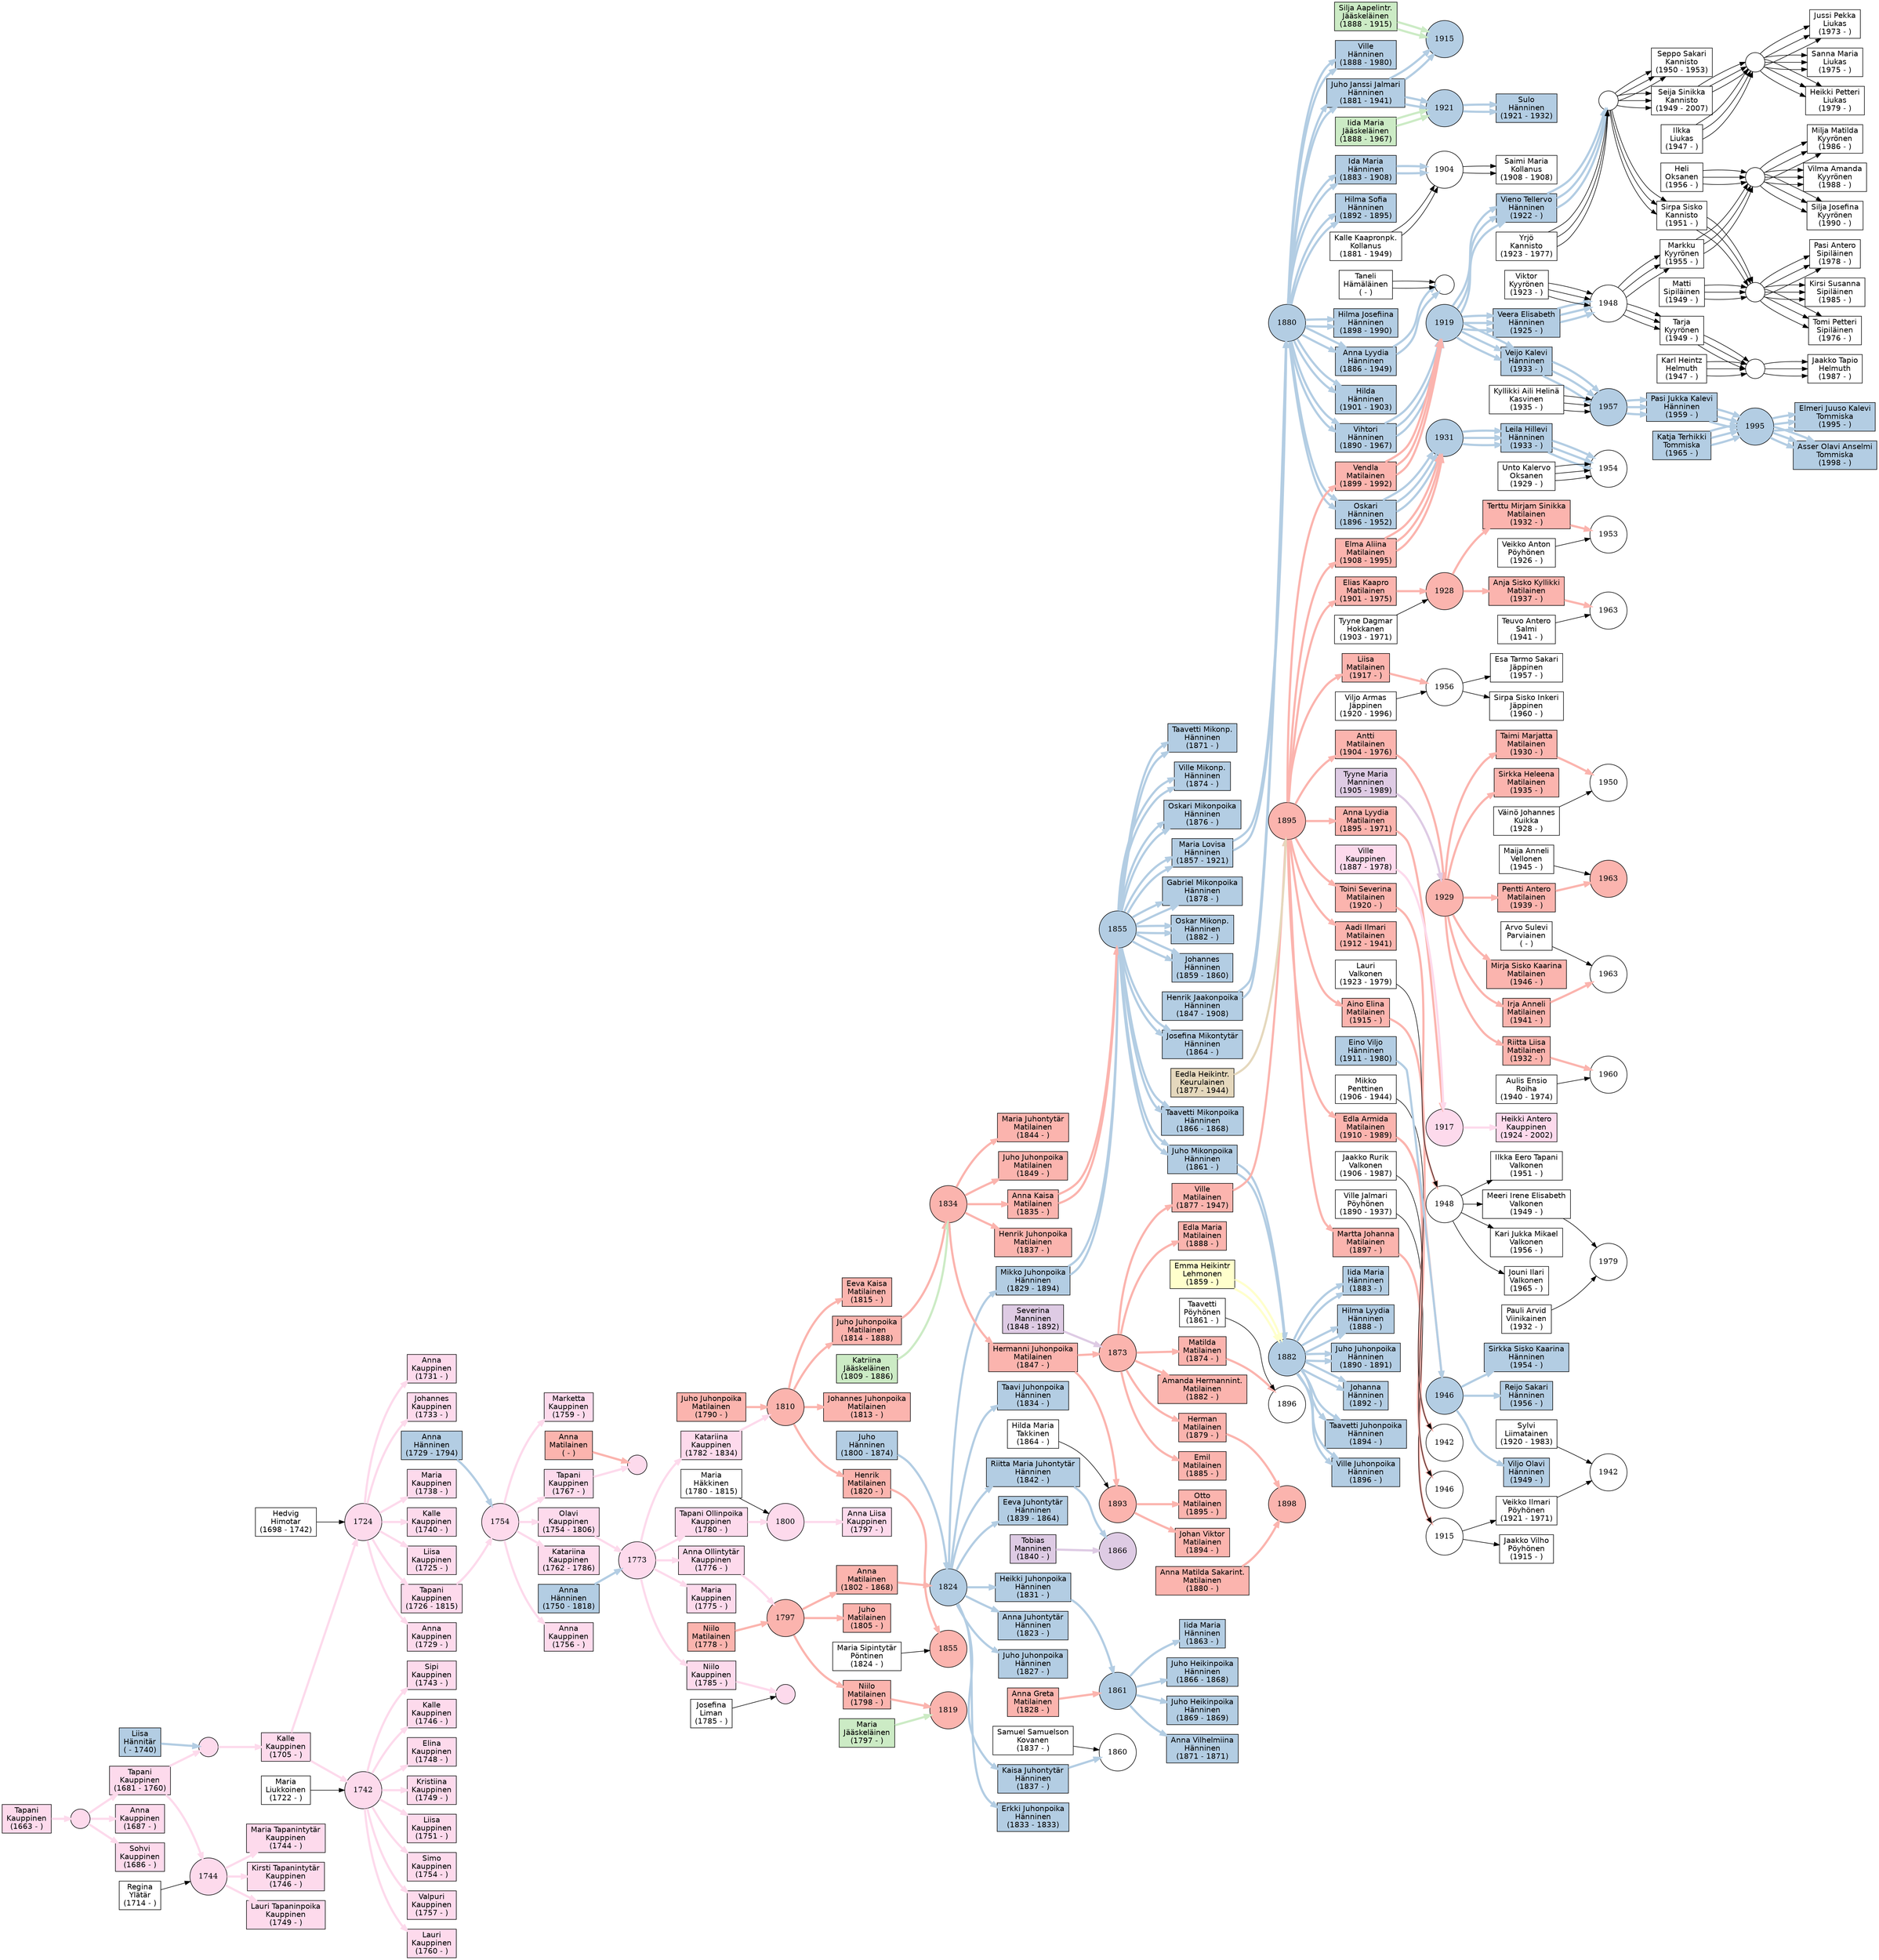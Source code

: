 digraph G {rankdir=LR;
"@I1201@" -> "@F529@" [colorscheme=pastel19 color=8 penwidth=4.0  weight=1 constraint=true];
"@F529@" -> "@I1465@" [weight=1000 colorscheme=pastel19 color=8 penwidth=4.0  len=100 ];
"@I1684@" -> "@F514@" [colorscheme=pastel19 color=2 penwidth=4.0  weight=1 constraint=true];
"@I1465@" -> "@F514@" [colorscheme=pastel19 color=8 penwidth=4.0  weight=1 constraint=true];
"@F514@" -> "@I1245@" [weight=1000 colorscheme=pastel19 color=8 penwidth=4.0  len=100 ];
"@I1189@" -> "@F506@" [ color=black  weight=1 constraint=true];
"@I1245@" -> "@F506@" [colorscheme=pastel19 color=8 penwidth=4.0  weight=1 constraint=true];
"@F506@" -> "@I1427@" [weight=1000 colorscheme=pastel19 color=8 penwidth=4.0  len=100 ];
"@F506@" -> "@I435@" [weight=1000 colorscheme=pastel19 color=8 penwidth=4.0  len=100 ];
"@I437@" -> "@F137@" [colorscheme=pastel19 color=2 penwidth=4.0  weight=1 constraint=true];
"@I435@" -> "@F137@" [colorscheme=pastel19 color=8 penwidth=4.0  weight=1 constraint=true];
"@F137@" -> "@I432@" [weight=1000 colorscheme=pastel19 color=8 penwidth=4.0  len=100 ];
"@I2087@" -> "@F136@" [colorscheme=pastel19 color=2 penwidth=4.0  weight=1 constraint=true];
"@I432@" -> "@F136@" [colorscheme=pastel19 color=8 penwidth=4.0  weight=1 constraint=true];
"@F136@" -> "@I1098@" [weight=1000 colorscheme=pastel19 color=8 penwidth=4.0  len=100 ];
"@F136@" -> "@I204@" [weight=1000 colorscheme=pastel19 color=8 penwidth=4.0  len=100 ];
"@I203@" -> "@F67@" [colorscheme=pastel19 color=1 penwidth=4.0  weight=1 constraint=true];
"@I204@" -> "@F67@" [colorscheme=pastel19 color=8 penwidth=4.0  weight=1 constraint=true];
"@F67@" -> "@I92@" [weight=1000 colorscheme=pastel19 color=1 penwidth=4.0  len=100 ];
"@I91@" -> "@F41@" [colorscheme=pastel19 color=2 penwidth=4.0  weight=1 constraint=true];
"@I92@" -> "@F41@" [colorscheme=pastel19 color=1 penwidth=4.0  weight=1 constraint=true];
"@F41@" -> "@I163@" [weight=1000 colorscheme=pastel19 color=2 penwidth=4.0  len=100 ];
"@F41@" -> "@I95@" [weight=1000 colorscheme=pastel19 color=2 penwidth=4.0  len=100 ];
"@F41@" -> "@I89@" [weight=1000 colorscheme=pastel19 color=2 penwidth=4.0  len=100 ];
"@I90@" -> "@F25@" [colorscheme=pastel19 color=1 penwidth=4.0  weight=1 constraint=true];
"@I89@" -> "@F25@" [colorscheme=pastel19 color=2 penwidth=4.0  weight=1 constraint=true];
"@F25@" -> "@I48@" [weight=1000 colorscheme=pastel19 color=2 penwidth=4.0  len=100 ];
"@I49@" -> "@F6@" [colorscheme=pastel19 color=2 penwidth=4.0  weight=1 constraint=true];
"@I48@" -> "@F6@" [colorscheme=pastel19 color=2 penwidth=4.0  weight=1 constraint=true];
"@F6@" -> "@I52@" [weight=1000 colorscheme=pastel19 color=2 penwidth=4.0  len=100 ];
"@I155@" -> "@F29@" [colorscheme=pastel19 color=3 penwidth=4.0  weight=1 constraint=true];
"@I52@" -> "@F29@" [colorscheme=pastel19 color=2 penwidth=4.0  weight=1 constraint=true];
"@I156@" -> "@F30@" [colorscheme=pastel19 color=3 penwidth=4.0  weight=1 constraint=true];
"@I52@" -> "@F30@" [colorscheme=pastel19 color=2 penwidth=4.0  weight=1 constraint=true];
"@F30@" -> "@I157@" [weight=1000 colorscheme=pastel19 color=2 penwidth=4.0  len=100 ];
"@F6@" -> "@I60@" [weight=1000 colorscheme=pastel19 color=2 penwidth=4.0  len=100 ];
"@I158@" -> "@F32@" [ color=black  weight=1 constraint=true];
"@I60@" -> "@F32@" [colorscheme=pastel19 color=2 penwidth=4.0  weight=1 constraint=true];
"@F32@" -> "@I159@" [weight=1000  color=black  len=100 ];
"@F6@" -> "@I61@" [weight=1000 colorscheme=pastel19 color=2 penwidth=4.0  len=100 ];
"@I160@" -> "@F33@" [ color=black  weight=1 constraint=true];
"@I61@" -> "@F33@" [colorscheme=pastel19 color=2 penwidth=4.0  weight=1 constraint=true];
"@F6@" -> "@I62@" [weight=1000 colorscheme=pastel19 color=2 penwidth=4.0  len=100 ];
"@F6@" -> "@I7@" [weight=1000 colorscheme=pastel19 color=2 penwidth=4.0  len=100 ];
"@I8@" -> "@F4@" [colorscheme=pastel19 color=1 penwidth=4.0  weight=1 constraint=true];
"@I7@" -> "@F4@" [colorscheme=pastel19 color=2 penwidth=4.0  weight=1 constraint=true];
"@F4@" -> "@I14@" [weight=1000 colorscheme=pastel19 color=2 penwidth=4.0  len=100 ];
"@I19@" -> "@F12@" [ color=black  weight=1 constraint=true];
"@I14@" -> "@F12@" [colorscheme=pastel19 color=2 penwidth=4.0  weight=1 constraint=true];
"@F12@" -> "@I20@" [weight=1000  color=black  len=100 ];
"@I22@" -> "@F15@" [ color=black  weight=1 constraint=true];
"@I20@" -> "@F15@" [ color=black  weight=1 constraint=true];
"@F15@" -> "@I23@" [weight=1000  color=black  len=100 ];
"@F15@" -> "@I24@" [weight=1000  color=black  len=100 ];
"@F15@" -> "@I25@" [weight=1000  color=black  len=100 ];
"@F12@" -> "@I1383@" [weight=1000  color=black  len=100 ];
"@F12@" -> "@I21@" [weight=1000  color=black  len=100 ];
"@I26@" -> "@F16@" [ color=black  weight=1 constraint=true];
"@I21@" -> "@F16@" [ color=black  weight=1 constraint=true];
"@F16@" -> "@I29@" [weight=1000  color=black  len=100 ];
"@F16@" -> "@I27@" [weight=1000  color=black  len=100 ];
"@F16@" -> "@I28@" [weight=1000  color=black  len=100 ];
"@F4@" -> "@I15@" [weight=1000 colorscheme=pastel19 color=2 penwidth=4.0  len=100 ];
"@I16@" -> "@F13@" [ color=black  weight=1 constraint=true];
"@I15@" -> "@F13@" [colorscheme=pastel19 color=2 penwidth=4.0  weight=1 constraint=true];
"@F13@" -> "@I17@" [weight=1000  color=black  len=100 ];
"@I113@" -> "@F14@" [ color=black  weight=1 constraint=true];
"@I17@" -> "@F14@" [ color=black  weight=1 constraint=true];
"@F14@" -> "@I114@" [weight=1000  color=black  len=100 ];
"@F13@" -> "@I18@" [weight=1000  color=black  len=100 ];
"@I206@" -> "@F69@" [ color=black  weight=1 constraint=true];
"@I18@" -> "@F69@" [ color=black  weight=1 constraint=true];
"@F69@" -> "@I1337@" [weight=1000  color=black  len=100 ];
"@F69@" -> "@I1456@" [weight=1000  color=black  len=100 ];
"@F69@" -> "@I1358@" [weight=1000  color=black  len=100 ];
"@F4@" -> "@I5@" [weight=1000 colorscheme=pastel19 color=2 penwidth=4.0  len=100 ];
"@I6@" -> "@F2@" [ color=black  weight=1 constraint=true];
"@I5@" -> "@F2@" [colorscheme=pastel19 color=2 penwidth=4.0  weight=1 constraint=true];
"@F2@" -> "@I1@" [weight=1000 colorscheme=pastel19 color=2 penwidth=4.0  len=100 ];
"@I2@" -> "@F1@" [colorscheme=pastel19 color=2 penwidth=4.0  weight=1 constraint=true];
"@I1@" -> "@F1@" [colorscheme=pastel19 color=2 penwidth=4.0  weight=1 constraint=true];
"@F1@" -> "@I3@" [weight=1000 colorscheme=pastel19 color=2 penwidth=4.0  len=100 ];
"@F1@" -> "@I4@" [weight=1000 colorscheme=pastel19 color=2 penwidth=4.0  len=100 ];
"@F6@" -> "@I63@" [weight=1000 colorscheme=pastel19 color=2 penwidth=4.0  len=100 ];
"@F6@" -> "@I64@" [weight=1000 colorscheme=pastel19 color=2 penwidth=4.0  len=100 ];
"@I119@" -> "@F34@" [colorscheme=pastel19 color=1 penwidth=4.0  weight=1 constraint=true];
"@I64@" -> "@F34@" [colorscheme=pastel19 color=2 penwidth=4.0  weight=1 constraint=true];
"@F34@" -> "@I140@" [weight=1000 colorscheme=pastel19 color=2 penwidth=4.0  len=100 ];
"@I167@" -> "@F54@" [ color=black  weight=1 constraint=true];
"@I140@" -> "@F54@" [colorscheme=pastel19 color=2 penwidth=4.0  weight=1 constraint=true];
"@F6@" -> "@I65@" [weight=1000 colorscheme=pastel19 color=2 penwidth=4.0  len=100 ];
"@F6@" -> "@I66@" [weight=1000 colorscheme=pastel19 color=2 penwidth=4.0  len=100 ];
"@F25@" -> "@I103@" [weight=1000 colorscheme=pastel19 color=2 penwidth=4.0  len=100 ];
"@F25@" -> "@I104@" [weight=1000 colorscheme=pastel19 color=2 penwidth=4.0  len=100 ];
"@I338@" -> "@F102@" [colorscheme=pastel19 color=6 penwidth=4.0  weight=1 constraint=true];
"@I104@" -> "@F102@" [colorscheme=pastel19 color=2 penwidth=4.0  weight=1 constraint=true];
"@F102@" -> "@I342@" [weight=1000 colorscheme=pastel19 color=2 penwidth=4.0  len=100 ];
"@F102@" -> "@I2554@" [weight=1000 colorscheme=pastel19 color=2 penwidth=4.0  len=100 ];
"@F102@" -> "@I2555@" [weight=1000 colorscheme=pastel19 color=2 penwidth=4.0  len=100 ];
"@F102@" -> "@I2556@" [weight=1000 colorscheme=pastel19 color=2 penwidth=4.0  len=100 ];
"@F102@" -> "@I2557@" [weight=1000 colorscheme=pastel19 color=2 penwidth=4.0  len=100 ];
"@F102@" -> "@I2558@" [weight=1000 colorscheme=pastel19 color=2 penwidth=4.0  len=100 ];
"@F25@" -> "@I105@" [weight=1000 colorscheme=pastel19 color=2 penwidth=4.0  len=100 ];
"@F25@" -> "@I2551@" [weight=1000 colorscheme=pastel19 color=2 penwidth=4.0  len=100 ];
"@F25@" -> "@I340@" [weight=1000 colorscheme=pastel19 color=2 penwidth=4.0  len=100 ];
"@F25@" -> "@I341@" [weight=1000 colorscheme=pastel19 color=2 penwidth=4.0  len=100 ];
"@F25@" -> "@I2552@" [weight=1000 colorscheme=pastel19 color=2 penwidth=4.0  len=100 ];
"@F25@" -> "@I2553@" [weight=1000 colorscheme=pastel19 color=2 penwidth=4.0  len=100 ];
"@F25@" -> "@I339@" [weight=1000 colorscheme=pastel19 color=2 penwidth=4.0  len=100 ];
"@F41@" -> "@I96@" [weight=1000 colorscheme=pastel19 color=2 penwidth=4.0  len=100 ];
"@I102@" -> "@F43@" [colorscheme=pastel19 color=1 penwidth=4.0  weight=1 constraint=true];
"@I96@" -> "@F43@" [colorscheme=pastel19 color=2 penwidth=4.0  weight=1 constraint=true];
"@F43@" -> "@I2547@" [weight=1000 colorscheme=pastel19 color=2 penwidth=4.0  len=100 ];
"@F43@" -> "@I2548@" [weight=1000 colorscheme=pastel19 color=2 penwidth=4.0  len=100 ];
"@F43@" -> "@I2549@" [weight=1000 colorscheme=pastel19 color=2 penwidth=4.0  len=100 ];
"@F43@" -> "@I2550@" [weight=1000 colorscheme=pastel19 color=2 penwidth=4.0  len=100 ];
"@F41@" -> "@I100@" [weight=1000 colorscheme=pastel19 color=2 penwidth=4.0  len=100 ];
"@F41@" -> "@I101@" [weight=1000 colorscheme=pastel19 color=2 penwidth=4.0  len=100 ];
"@F41@" -> "@I97@" [weight=1000 colorscheme=pastel19 color=2 penwidth=4.0  len=100 ];
"@I205@" -> "@F68@" [ color=black  weight=1 constraint=true];
"@I97@" -> "@F68@" [colorscheme=pastel19 color=2 penwidth=4.0  weight=1 constraint=true];
"@F41@" -> "@I98@" [weight=1000 colorscheme=pastel19 color=2 penwidth=4.0  len=100 ];
"@F41@" -> "@I99@" [weight=1000 colorscheme=pastel19 color=2 penwidth=4.0  len=100 ];
"@I362@" -> "@F750@" [colorscheme=pastel19 color=4 penwidth=4.0  weight=1 constraint=true];
"@I99@" -> "@F750@" [colorscheme=pastel19 color=2 penwidth=4.0  weight=1 constraint=true];
"@F67@" -> "@I427@" [weight=1000 colorscheme=pastel19 color=1 penwidth=4.0  len=100 ];
"@I429@" -> "@F134@" [colorscheme=pastel19 color=3 penwidth=4.0  weight=1 constraint=true];
"@I427@" -> "@F134@" [colorscheme=pastel19 color=1 penwidth=4.0  weight=1 constraint=true];
"@F67@" -> "@I428@" [weight=1000 colorscheme=pastel19 color=1 penwidth=4.0  len=100 ];
"@F136@" -> "@I835@" [weight=1000 colorscheme=pastel19 color=8 penwidth=4.0  len=100 ];
"@I836@" -> "@F272@" [ color=black  weight=1 constraint=true];
"@I835@" -> "@F272@" [colorscheme=pastel19 color=8 penwidth=4.0  weight=1 constraint=true];
"@F272@" -> "@I837@" [weight=1000 colorscheme=pastel19 color=8 penwidth=4.0  len=100 ];
"@F136@" -> "@I80@" [weight=1000 colorscheme=pastel19 color=8 penwidth=4.0  len=100 ];
"@I79@" -> "@F35@" [colorscheme=pastel19 color=1 penwidth=4.0  weight=1 constraint=true];
"@I80@" -> "@F35@" [colorscheme=pastel19 color=8 penwidth=4.0  weight=1 constraint=true];
"@F35@" -> "@I1626@" [weight=1000 colorscheme=pastel19 color=1 penwidth=4.0  len=100 ];
"@F35@" -> "@I77@" [weight=1000 colorscheme=pastel19 color=1 penwidth=4.0  len=100 ];
"@I78@" -> "@F31@" [colorscheme=pastel19 color=3 penwidth=4.0  weight=1 constraint=true];
"@I77@" -> "@F31@" [colorscheme=pastel19 color=1 penwidth=4.0  weight=1 constraint=true];
"@F31@" -> "@I90@" [weight=1000 colorscheme=pastel19 color=1 penwidth=4.0  len=100 ];
"@I89@" -> "@F25@" [colorscheme=pastel19 color=2 penwidth=4.0  weight=1 constraint=true];
"@I90@" -> "@F25@" [colorscheme=pastel19 color=1 penwidth=4.0  weight=1 constraint=true];
"@F25@" -> "@I48@" [weight=1000 colorscheme=pastel19 color=2 penwidth=4.0  len=100 ];
"@I49@" -> "@F6@" [colorscheme=pastel19 color=2 penwidth=4.0  weight=1 constraint=true];
"@I48@" -> "@F6@" [colorscheme=pastel19 color=2 penwidth=4.0  weight=1 constraint=true];
"@F6@" -> "@I52@" [weight=1000 colorscheme=pastel19 color=2 penwidth=4.0  len=100 ];
"@I155@" -> "@F29@" [colorscheme=pastel19 color=3 penwidth=4.0  weight=1 constraint=true];
"@I52@" -> "@F29@" [colorscheme=pastel19 color=2 penwidth=4.0  weight=1 constraint=true];
"@I156@" -> "@F30@" [colorscheme=pastel19 color=3 penwidth=4.0  weight=1 constraint=true];
"@I52@" -> "@F30@" [colorscheme=pastel19 color=2 penwidth=4.0  weight=1 constraint=true];
"@F30@" -> "@I157@" [weight=1000 colorscheme=pastel19 color=2 penwidth=4.0  len=100 ];
"@F6@" -> "@I60@" [weight=1000 colorscheme=pastel19 color=2 penwidth=4.0  len=100 ];
"@I158@" -> "@F32@" [ color=black  weight=1 constraint=true];
"@I60@" -> "@F32@" [colorscheme=pastel19 color=2 penwidth=4.0  weight=1 constraint=true];
"@F32@" -> "@I159@" [weight=1000  color=black  len=100 ];
"@F6@" -> "@I61@" [weight=1000 colorscheme=pastel19 color=2 penwidth=4.0  len=100 ];
"@I160@" -> "@F33@" [ color=black  weight=1 constraint=true];
"@I61@" -> "@F33@" [colorscheme=pastel19 color=2 penwidth=4.0  weight=1 constraint=true];
"@F6@" -> "@I62@" [weight=1000 colorscheme=pastel19 color=2 penwidth=4.0  len=100 ];
"@F6@" -> "@I7@" [weight=1000 colorscheme=pastel19 color=2 penwidth=4.0  len=100 ];
"@I8@" -> "@F4@" [colorscheme=pastel19 color=1 penwidth=4.0  weight=1 constraint=true];
"@I7@" -> "@F4@" [colorscheme=pastel19 color=2 penwidth=4.0  weight=1 constraint=true];
"@F4@" -> "@I14@" [weight=1000 colorscheme=pastel19 color=2 penwidth=4.0  len=100 ];
"@I19@" -> "@F12@" [ color=black  weight=1 constraint=true];
"@I14@" -> "@F12@" [colorscheme=pastel19 color=2 penwidth=4.0  weight=1 constraint=true];
"@F12@" -> "@I20@" [weight=1000  color=black  len=100 ];
"@I22@" -> "@F15@" [ color=black  weight=1 constraint=true];
"@I20@" -> "@F15@" [ color=black  weight=1 constraint=true];
"@F15@" -> "@I23@" [weight=1000  color=black  len=100 ];
"@F15@" -> "@I24@" [weight=1000  color=black  len=100 ];
"@F15@" -> "@I25@" [weight=1000  color=black  len=100 ];
"@F12@" -> "@I1383@" [weight=1000  color=black  len=100 ];
"@F12@" -> "@I21@" [weight=1000  color=black  len=100 ];
"@I26@" -> "@F16@" [ color=black  weight=1 constraint=true];
"@I21@" -> "@F16@" [ color=black  weight=1 constraint=true];
"@F16@" -> "@I29@" [weight=1000  color=black  len=100 ];
"@F16@" -> "@I27@" [weight=1000  color=black  len=100 ];
"@F16@" -> "@I28@" [weight=1000  color=black  len=100 ];
"@F4@" -> "@I15@" [weight=1000 colorscheme=pastel19 color=2 penwidth=4.0  len=100 ];
"@I16@" -> "@F13@" [ color=black  weight=1 constraint=true];
"@I15@" -> "@F13@" [colorscheme=pastel19 color=2 penwidth=4.0  weight=1 constraint=true];
"@F13@" -> "@I17@" [weight=1000  color=black  len=100 ];
"@I113@" -> "@F14@" [ color=black  weight=1 constraint=true];
"@I17@" -> "@F14@" [ color=black  weight=1 constraint=true];
"@F14@" -> "@I114@" [weight=1000  color=black  len=100 ];
"@F13@" -> "@I18@" [weight=1000  color=black  len=100 ];
"@I206@" -> "@F69@" [ color=black  weight=1 constraint=true];
"@I18@" -> "@F69@" [ color=black  weight=1 constraint=true];
"@F69@" -> "@I1337@" [weight=1000  color=black  len=100 ];
"@F69@" -> "@I1456@" [weight=1000  color=black  len=100 ];
"@F69@" -> "@I1358@" [weight=1000  color=black  len=100 ];
"@F4@" -> "@I5@" [weight=1000 colorscheme=pastel19 color=2 penwidth=4.0  len=100 ];
"@I6@" -> "@F2@" [ color=black  weight=1 constraint=true];
"@I5@" -> "@F2@" [colorscheme=pastel19 color=2 penwidth=4.0  weight=1 constraint=true];
"@F2@" -> "@I1@" [weight=1000 colorscheme=pastel19 color=2 penwidth=4.0  len=100 ];
"@I2@" -> "@F1@" [colorscheme=pastel19 color=2 penwidth=4.0  weight=1 constraint=true];
"@I1@" -> "@F1@" [colorscheme=pastel19 color=2 penwidth=4.0  weight=1 constraint=true];
"@F1@" -> "@I3@" [weight=1000 colorscheme=pastel19 color=2 penwidth=4.0  len=100 ];
"@F1@" -> "@I4@" [weight=1000 colorscheme=pastel19 color=2 penwidth=4.0  len=100 ];
"@F6@" -> "@I63@" [weight=1000 colorscheme=pastel19 color=2 penwidth=4.0  len=100 ];
"@F6@" -> "@I64@" [weight=1000 colorscheme=pastel19 color=2 penwidth=4.0  len=100 ];
"@I119@" -> "@F34@" [colorscheme=pastel19 color=1 penwidth=4.0  weight=1 constraint=true];
"@I64@" -> "@F34@" [colorscheme=pastel19 color=2 penwidth=4.0  weight=1 constraint=true];
"@F34@" -> "@I140@" [weight=1000 colorscheme=pastel19 color=2 penwidth=4.0  len=100 ];
"@I167@" -> "@F54@" [ color=black  weight=1 constraint=true];
"@I140@" -> "@F54@" [colorscheme=pastel19 color=2 penwidth=4.0  weight=1 constraint=true];
"@F6@" -> "@I65@" [weight=1000 colorscheme=pastel19 color=2 penwidth=4.0  len=100 ];
"@F6@" -> "@I66@" [weight=1000 colorscheme=pastel19 color=2 penwidth=4.0  len=100 ];
"@F25@" -> "@I103@" [weight=1000 colorscheme=pastel19 color=2 penwidth=4.0  len=100 ];
"@F25@" -> "@I104@" [weight=1000 colorscheme=pastel19 color=2 penwidth=4.0  len=100 ];
"@I338@" -> "@F102@" [colorscheme=pastel19 color=6 penwidth=4.0  weight=1 constraint=true];
"@I104@" -> "@F102@" [colorscheme=pastel19 color=2 penwidth=4.0  weight=1 constraint=true];
"@F102@" -> "@I342@" [weight=1000 colorscheme=pastel19 color=2 penwidth=4.0  len=100 ];
"@F102@" -> "@I2554@" [weight=1000 colorscheme=pastel19 color=2 penwidth=4.0  len=100 ];
"@F102@" -> "@I2555@" [weight=1000 colorscheme=pastel19 color=2 penwidth=4.0  len=100 ];
"@F102@" -> "@I2556@" [weight=1000 colorscheme=pastel19 color=2 penwidth=4.0  len=100 ];
"@F102@" -> "@I2557@" [weight=1000 colorscheme=pastel19 color=2 penwidth=4.0  len=100 ];
"@F102@" -> "@I2558@" [weight=1000 colorscheme=pastel19 color=2 penwidth=4.0  len=100 ];
"@F25@" -> "@I105@" [weight=1000 colorscheme=pastel19 color=2 penwidth=4.0  len=100 ];
"@F25@" -> "@I2551@" [weight=1000 colorscheme=pastel19 color=2 penwidth=4.0  len=100 ];
"@F25@" -> "@I340@" [weight=1000 colorscheme=pastel19 color=2 penwidth=4.0  len=100 ];
"@F25@" -> "@I341@" [weight=1000 colorscheme=pastel19 color=2 penwidth=4.0  len=100 ];
"@F25@" -> "@I2552@" [weight=1000 colorscheme=pastel19 color=2 penwidth=4.0  len=100 ];
"@F25@" -> "@I2553@" [weight=1000 colorscheme=pastel19 color=2 penwidth=4.0  len=100 ];
"@F25@" -> "@I339@" [weight=1000 colorscheme=pastel19 color=2 penwidth=4.0  len=100 ];
"@F31@" -> "@I164@" [weight=1000 colorscheme=pastel19 color=1 penwidth=4.0  len=100 ];
"@F31@" -> "@I165@" [weight=1000 colorscheme=pastel19 color=1 penwidth=4.0  len=100 ];
"@F31@" -> "@I54@" [weight=1000 colorscheme=pastel19 color=1 penwidth=4.0  len=100 ];
"@I331@" -> "@F97@" [colorscheme=pastel19 color=4 penwidth=4.0  weight=1 constraint=true];
"@I54@" -> "@F97@" [colorscheme=pastel19 color=1 penwidth=4.0  weight=1 constraint=true];
"@F97@" -> "@I347@" [weight=1000 colorscheme=pastel19 color=1 penwidth=4.0  len=100 ];
"@I1970@" -> "@F624@" [ color=black  weight=1 constraint=true];
"@I347@" -> "@F624@" [colorscheme=pastel19 color=1 penwidth=4.0  weight=1 constraint=true];
"@F97@" -> "@I51@" [weight=1000 colorscheme=pastel19 color=1 penwidth=4.0  len=100 ];
"@I50@" -> "@F7@" [colorscheme=pastel19 color=7 penwidth=4.0  weight=1 constraint=true];
"@I51@" -> "@F7@" [colorscheme=pastel19 color=1 penwidth=4.0  weight=1 constraint=true];
"@F7@" -> "@I115@" [weight=1000 colorscheme=pastel19 color=1 penwidth=4.0  len=100 ];
"@I125@" -> "@F45@" [colorscheme=pastel19 color=8 penwidth=4.0  weight=1 constraint=true];
"@I115@" -> "@F45@" [colorscheme=pastel19 color=1 penwidth=4.0  weight=1 constraint=true];
"@F45@" -> "@I126@" [weight=1000 colorscheme=pastel19 color=8 penwidth=4.0  len=100 ];
"@F7@" -> "@I116@" [weight=1000 colorscheme=pastel19 color=1 penwidth=4.0  len=100 ];
"@I127@" -> "@F46@" [ color=black  weight=1 constraint=true];
"@I116@" -> "@F46@" [colorscheme=pastel19 color=1 penwidth=4.0  weight=1 constraint=true];
"@F46@" -> "@I128@" [weight=1000  color=black  len=100 ];
"@F46@" -> "@I129@" [weight=1000  color=black  len=100 ];
"@I923@" -> "@F292@" [ color=black  weight=1 constraint=true];
"@I129@" -> "@F292@" [ color=black  weight=1 constraint=true];
"@F7@" -> "@I8@" [weight=1000 colorscheme=pastel19 color=1 penwidth=4.0  len=100 ];
"@I7@" -> "@F4@" [colorscheme=pastel19 color=2 penwidth=4.0  weight=1 constraint=true];
"@I8@" -> "@F4@" [colorscheme=pastel19 color=1 penwidth=4.0  weight=1 constraint=true];
"@F4@" -> "@I14@" [weight=1000 colorscheme=pastel19 color=2 penwidth=4.0  len=100 ];
"@I19@" -> "@F12@" [ color=black  weight=1 constraint=true];
"@I14@" -> "@F12@" [colorscheme=pastel19 color=2 penwidth=4.0  weight=1 constraint=true];
"@F12@" -> "@I20@" [weight=1000  color=black  len=100 ];
"@I22@" -> "@F15@" [ color=black  weight=1 constraint=true];
"@I20@" -> "@F15@" [ color=black  weight=1 constraint=true];
"@F15@" -> "@I23@" [weight=1000  color=black  len=100 ];
"@F15@" -> "@I24@" [weight=1000  color=black  len=100 ];
"@F15@" -> "@I25@" [weight=1000  color=black  len=100 ];
"@F12@" -> "@I1383@" [weight=1000  color=black  len=100 ];
"@F12@" -> "@I21@" [weight=1000  color=black  len=100 ];
"@I26@" -> "@F16@" [ color=black  weight=1 constraint=true];
"@I21@" -> "@F16@" [ color=black  weight=1 constraint=true];
"@F16@" -> "@I29@" [weight=1000  color=black  len=100 ];
"@F16@" -> "@I27@" [weight=1000  color=black  len=100 ];
"@F16@" -> "@I28@" [weight=1000  color=black  len=100 ];
"@F4@" -> "@I15@" [weight=1000 colorscheme=pastel19 color=2 penwidth=4.0  len=100 ];
"@I16@" -> "@F13@" [ color=black  weight=1 constraint=true];
"@I15@" -> "@F13@" [colorscheme=pastel19 color=2 penwidth=4.0  weight=1 constraint=true];
"@F13@" -> "@I17@" [weight=1000  color=black  len=100 ];
"@I113@" -> "@F14@" [ color=black  weight=1 constraint=true];
"@I17@" -> "@F14@" [ color=black  weight=1 constraint=true];
"@F14@" -> "@I114@" [weight=1000  color=black  len=100 ];
"@F13@" -> "@I18@" [weight=1000  color=black  len=100 ];
"@I206@" -> "@F69@" [ color=black  weight=1 constraint=true];
"@I18@" -> "@F69@" [ color=black  weight=1 constraint=true];
"@F69@" -> "@I1337@" [weight=1000  color=black  len=100 ];
"@F69@" -> "@I1456@" [weight=1000  color=black  len=100 ];
"@F69@" -> "@I1358@" [weight=1000  color=black  len=100 ];
"@F4@" -> "@I5@" [weight=1000 colorscheme=pastel19 color=2 penwidth=4.0  len=100 ];
"@I6@" -> "@F2@" [ color=black  weight=1 constraint=true];
"@I5@" -> "@F2@" [colorscheme=pastel19 color=2 penwidth=4.0  weight=1 constraint=true];
"@F2@" -> "@I1@" [weight=1000 colorscheme=pastel19 color=2 penwidth=4.0  len=100 ];
"@I2@" -> "@F1@" [colorscheme=pastel19 color=2 penwidth=4.0  weight=1 constraint=true];
"@I1@" -> "@F1@" [colorscheme=pastel19 color=2 penwidth=4.0  weight=1 constraint=true];
"@F1@" -> "@I3@" [weight=1000 colorscheme=pastel19 color=2 penwidth=4.0  len=100 ];
"@F1@" -> "@I4@" [weight=1000 colorscheme=pastel19 color=2 penwidth=4.0  len=100 ];
"@F7@" -> "@I117@" [weight=1000 colorscheme=pastel19 color=1 penwidth=4.0  len=100 ];
"@I130@" -> "@F47@" [ color=black  weight=1 constraint=true];
"@I117@" -> "@F47@" [colorscheme=pastel19 color=1 penwidth=4.0  weight=1 constraint=true];
"@F47@" -> "@I131@" [weight=1000 colorscheme=pastel19 color=1 penwidth=4.0  len=100 ];
"@I924@" -> "@F293@" [ color=black  weight=1 constraint=true];
"@I131@" -> "@F293@" [colorscheme=pastel19 color=1 penwidth=4.0  weight=1 constraint=true];
"@F47@" -> "@I132@" [weight=1000 colorscheme=pastel19 color=1 penwidth=4.0  len=100 ];
"@I925@" -> "@F294@" [ color=black  weight=1 constraint=true];
"@I132@" -> "@F294@" [colorscheme=pastel19 color=1 penwidth=4.0  weight=1 constraint=true];
"@F7@" -> "@I118@" [weight=1000 colorscheme=pastel19 color=1 penwidth=4.0  len=100 ];
"@I133@" -> "@F48@" [colorscheme=pastel19 color=4 penwidth=4.0  weight=1 constraint=true];
"@I118@" -> "@F48@" [colorscheme=pastel19 color=1 penwidth=4.0  weight=1 constraint=true];
"@F48@" -> "@I134@" [weight=1000 colorscheme=pastel19 color=1 penwidth=4.0  len=100 ];
"@I926@" -> "@F295@" [ color=black  weight=1 constraint=true];
"@I134@" -> "@F295@" [colorscheme=pastel19 color=1 penwidth=4.0  weight=1 constraint=true];
"@F48@" -> "@I135@" [weight=1000 colorscheme=pastel19 color=1 penwidth=4.0  len=100 ];
"@I927@" -> "@F296@" [ color=black  weight=1 constraint=true];
"@I135@" -> "@F296@" [colorscheme=pastel19 color=1 penwidth=4.0  weight=1 constraint=true];
"@F48@" -> "@I136@" [weight=1000 colorscheme=pastel19 color=1 penwidth=4.0  len=100 ];
"@F48@" -> "@I137@" [weight=1000 colorscheme=pastel19 color=1 penwidth=4.0  len=100 ];
"@I928@" -> "@F297@" [ color=black  weight=1 constraint=true];
"@I137@" -> "@F297@" [colorscheme=pastel19 color=1 penwidth=4.0  weight=1 constraint=true];
"@F48@" -> "@I138@" [weight=1000 colorscheme=pastel19 color=1 penwidth=4.0  len=100 ];
"@I929@" -> "@F298@" [ color=black  weight=1 constraint=true];
"@I138@" -> "@F298@" [colorscheme=pastel19 color=1 penwidth=4.0  weight=1 constraint=true];
"@F48@" -> "@I139@" [weight=1000 colorscheme=pastel19 color=1 penwidth=4.0  len=100 ];
"@F7@" -> "@I119@" [weight=1000 colorscheme=pastel19 color=1 penwidth=4.0  len=100 ];
"@I64@" -> "@F34@" [colorscheme=pastel19 color=2 penwidth=4.0  weight=1 constraint=true];
"@I119@" -> "@F34@" [colorscheme=pastel19 color=1 penwidth=4.0  weight=1 constraint=true];
"@F34@" -> "@I140@" [weight=1000 colorscheme=pastel19 color=2 penwidth=4.0  len=100 ];
"@I167@" -> "@F54@" [ color=black  weight=1 constraint=true];
"@I140@" -> "@F54@" [colorscheme=pastel19 color=2 penwidth=4.0  weight=1 constraint=true];
"@F7@" -> "@I120@" [weight=1000 colorscheme=pastel19 color=1 penwidth=4.0  len=100 ];
"@I141@" -> "@F49@" [ color=black  weight=1 constraint=true];
"@I120@" -> "@F49@" [colorscheme=pastel19 color=1 penwidth=4.0  weight=1 constraint=true];
"@I142@" -> "@F50@" [ color=black  weight=1 constraint=true];
"@I120@" -> "@F50@" [colorscheme=pastel19 color=1 penwidth=4.0  weight=1 constraint=true];
"@F7@" -> "@I121@" [weight=1000 colorscheme=pastel19 color=1 penwidth=4.0  len=100 ];
"@F7@" -> "@I122@" [weight=1000 colorscheme=pastel19 color=1 penwidth=4.0  len=100 ];
"@I143@" -> "@F51@" [colorscheme=pastel19 color=2 penwidth=4.0  weight=1 constraint=true];
"@I122@" -> "@F51@" [colorscheme=pastel19 color=1 penwidth=4.0  weight=1 constraint=true];
"@F51@" -> "@I144@" [weight=1000 colorscheme=pastel19 color=2 penwidth=4.0  len=100 ];
"@F51@" -> "@I145@" [weight=1000 colorscheme=pastel19 color=2 penwidth=4.0  len=100 ];
"@F51@" -> "@I146@" [weight=1000 colorscheme=pastel19 color=2 penwidth=4.0  len=100 ];
"@F7@" -> "@I123@" [weight=1000 colorscheme=pastel19 color=1 penwidth=4.0  len=100 ];
"@I147@" -> "@F52@" [ color=black  weight=1 constraint=true];
"@I123@" -> "@F52@" [colorscheme=pastel19 color=1 penwidth=4.0  weight=1 constraint=true];
"@F52@" -> "@I148@" [weight=1000  color=black  len=100 ];
"@F52@" -> "@I149@" [weight=1000  color=black  len=100 ];
"@F7@" -> "@I124@" [weight=1000 colorscheme=pastel19 color=1 penwidth=4.0  len=100 ];
"@I150@" -> "@F53@" [ color=black  weight=1 constraint=true];
"@I124@" -> "@F53@" [colorscheme=pastel19 color=1 penwidth=4.0  weight=1 constraint=true];
"@F53@" -> "@I151@" [weight=1000  color=black  len=100 ];
"@I930@" -> "@F299@" [ color=black  weight=1 constraint=true];
"@I151@" -> "@F299@" [ color=black  weight=1 constraint=true];
"@F53@" -> "@I152@" [weight=1000  color=black  len=100 ];
"@F53@" -> "@I153@" [weight=1000  color=black  len=100 ];
"@F53@" -> "@I154@" [weight=1000  color=black  len=100 ];
"@F97@" -> "@I348@" [weight=1000 colorscheme=pastel19 color=1 penwidth=4.0  len=100 ];
"@I350@" -> "@F106@" [colorscheme=pastel19 color=1 penwidth=4.0  weight=1 constraint=true];
"@I348@" -> "@F106@" [colorscheme=pastel19 color=1 penwidth=4.0  weight=1 constraint=true];
"@F97@" -> "@I349@" [weight=1000 colorscheme=pastel19 color=1 penwidth=4.0  len=100 ];
"@F97@" -> "@I1968@" [weight=1000 colorscheme=pastel19 color=1 penwidth=4.0  len=100 ];
"@F97@" -> "@I1969@" [weight=1000 colorscheme=pastel19 color=1 penwidth=4.0  len=100 ];
"@I346@" -> "@F105@" [ color=black  weight=1 constraint=true];
"@I54@" -> "@F105@" [colorscheme=pastel19 color=1 penwidth=4.0  weight=1 constraint=true];
"@F105@" -> "@I2299@" [weight=1000 colorscheme=pastel19 color=1 penwidth=4.0  len=100 ];
"@F105@" -> "@I2300@" [weight=1000 colorscheme=pastel19 color=1 penwidth=4.0  len=100 ];
"@F31@" -> "@I166@" [weight=1000 colorscheme=pastel19 color=1 penwidth=4.0  len=100 ];
"@F35@" -> "@I202@" [weight=1000 colorscheme=pastel19 color=1 penwidth=4.0  len=100 ];
"@F35@" -> "@I161@" [weight=1000 colorscheme=pastel19 color=1 penwidth=4.0  len=100 ];
"@I2301@" -> "@F749@" [ color=black  weight=1 constraint=true];
"@I161@" -> "@F749@" [colorscheme=pastel19 color=1 penwidth=4.0  weight=1 constraint=true];
"@F136@" -> "@I434@" [weight=1000 colorscheme=pastel19 color=8 penwidth=4.0  len=100 ];
"@I436@" -> "@F138@" [ color=black  weight=1 constraint=true];
"@I434@" -> "@F138@" [colorscheme=pastel19 color=8 penwidth=4.0  weight=1 constraint=true];
"@F137@" -> "@I1097@" [weight=1000 colorscheme=pastel19 color=8 penwidth=4.0  len=100 ];
"@F137@" -> "@I1096@" [weight=1000 colorscheme=pastel19 color=8 penwidth=4.0  len=100 ];
"@F137@" -> "@I440@" [weight=1000 colorscheme=pastel19 color=8 penwidth=4.0  len=100 ];
"@F137@" -> "@I438@" [weight=1000 colorscheme=pastel19 color=8 penwidth=4.0  len=100 ];
"@I439@" -> "@F139@" [colorscheme=pastel19 color=1 penwidth=4.0  weight=1 constraint=true];
"@I438@" -> "@F139@" [colorscheme=pastel19 color=8 penwidth=4.0  weight=1 constraint=true];
"@F506@" -> "@I1210@" [weight=1000 colorscheme=pastel19 color=8 penwidth=4.0  len=100 ];
"@F506@" -> "@I1375@" [weight=1000 colorscheme=pastel19 color=8 penwidth=4.0  len=100 ];
"@F506@" -> "@I1353@" [weight=1000 colorscheme=pastel19 color=8 penwidth=4.0  len=100 ];
"@F506@" -> "@I1323@" [weight=1000 colorscheme=pastel19 color=8 penwidth=4.0  len=100 ];
"@F506@" -> "@I1280@" [weight=1000 colorscheme=pastel19 color=8 penwidth=4.0  len=100 ];
"@I1479@" -> "@F395@" [ color=black  weight=1 constraint=true];
"@I1245@" -> "@F395@" [colorscheme=pastel19 color=8 penwidth=4.0  weight=1 constraint=true];
"@F395@" -> "@I1261@" [weight=1000 colorscheme=pastel19 color=8 penwidth=4.0  len=100 ];
"@F395@" -> "@I1365@" [weight=1000 colorscheme=pastel19 color=8 penwidth=4.0  len=100 ];
"@F395@" -> "@I1489@" [weight=1000 colorscheme=pastel19 color=8 penwidth=4.0  len=100 ];
"@F395@" -> "@I1339@" [weight=1000 colorscheme=pastel19 color=8 penwidth=4.0  len=100 ];
"@F395@" -> "@I1283@" [weight=1000 colorscheme=pastel19 color=8 penwidth=4.0  len=100 ];
"@F395@" -> "@I1397@" [weight=1000 colorscheme=pastel19 color=8 penwidth=4.0  len=100 ];
"@F395@" -> "@I1413@" [weight=1000 colorscheme=pastel19 color=8 penwidth=4.0  len=100 ];
"@F395@" -> "@I1492@" [weight=1000 colorscheme=pastel19 color=8 penwidth=4.0  len=100 ];
"@I1259@" -> "@F522@" [ color=black  weight=1 constraint=true];
"@I1465@" -> "@F522@" [colorscheme=pastel19 color=8 penwidth=4.0  weight=1 constraint=true];
"@F522@" -> "@I1291@" [weight=1000 colorscheme=pastel19 color=8 penwidth=4.0  len=100 ];
"@F522@" -> "@I1461@" [weight=1000 colorscheme=pastel19 color=8 penwidth=4.0  len=100 ];
"@F522@" -> "@I1344@" [weight=1000 colorscheme=pastel19 color=8 penwidth=4.0  len=100 ];
"@F529@" -> "@I1371@" [weight=1000 colorscheme=pastel19 color=8 penwidth=4.0  len=100 ];
"@F529@" -> "@I1450@" [weight=1000 colorscheme=pastel19 color=8 penwidth=4.0  len=100 ];
"@I1201@" [shape=box style=filled fontname=helvetica colorscheme=pastel19 fillcolor=8 label="Tapani
Kauppinen
(1663 - )"];
"@I1465@" [shape=box style=filled fontname=helvetica colorscheme=pastel19 fillcolor=8 label="Tapani
Kauppinen
(1681 - 1760)"];
"@I1684@" [shape=box style=filled fontname=helvetica colorscheme=pastel19 fillcolor=2 label="Liisa
Hännitär
( - 1740)"];
"@I1245@" [shape=box style=filled fontname=helvetica colorscheme=pastel19 fillcolor=8 label="Kalle
Kauppinen
(1705 - )"];
"@I1189@" [shape=box style=filled fontname=helvetica  color=black fillcolor=white  label="Hedvig
Himotar
(1698 - 1742)"];
"@I1427@" [shape=box style=filled fontname=helvetica colorscheme=pastel19 fillcolor=8 label="Liisa
Kauppinen
(1725 - )"];
"@I435@" [shape=box style=filled fontname=helvetica colorscheme=pastel19 fillcolor=8 label="Tapani
Kauppinen
(1726 - 1815)"];
"@I437@" [shape=box style=filled fontname=helvetica colorscheme=pastel19 fillcolor=2 label="Anna
Hänninen
(1729 - 1794)"];
"@I432@" [shape=box style=filled fontname=helvetica colorscheme=pastel19 fillcolor=8 label="Olavi
Kauppinen
(1754 - 1806)"];
"@I2087@" [shape=box style=filled fontname=helvetica colorscheme=pastel19 fillcolor=2 label="Anna
Hänninen
(1750 - 1818)"];
"@I1098@" [shape=box style=filled fontname=helvetica colorscheme=pastel19 fillcolor=8 label="Maria
Kauppinen
(1775 - )"];
"@I204@" [shape=box style=filled fontname=helvetica colorscheme=pastel19 fillcolor=8 label="Anna Ollintytär
Kauppinen
(1776 - )"];
"@I203@" [shape=box style=filled fontname=helvetica colorscheme=pastel19 fillcolor=1 label="Niilo
Matilainen
(1778 - )"];
"@I92@" [shape=box style=filled fontname=helvetica colorscheme=pastel19 fillcolor=1 label="Anna
Matilainen
(1802 - 1868)"];
"@I91@" [shape=box style=filled fontname=helvetica colorscheme=pastel19 fillcolor=2 label="Juho
Hänninen
(1800 - 1874)"];
"@I163@" [shape=box style=filled fontname=helvetica colorscheme=pastel19 fillcolor=2 label="Anna Juhontytär
Hänninen
(1823 - )"];
"@I95@" [shape=box style=filled fontname=helvetica colorscheme=pastel19 fillcolor=2 label="Juho Juhonpoika
Hänninen
(1827 - )"];
"@I89@" [shape=box style=filled fontname=helvetica colorscheme=pastel19 fillcolor=2 label="Mikko Juhonpoika
Hänninen
(1829 - 1894)"];
"@I90@" [shape=box style=filled fontname=helvetica colorscheme=pastel19 fillcolor=1 label="Anna Kaisa
Matilainen
(1835 - )"];
"@I48@" [shape=box style=filled fontname=helvetica colorscheme=pastel19 fillcolor=2 label="Maria Lovisa
Hänninen
(1857 - 1921)"];
"@I49@" [shape=box style=filled fontname=helvetica colorscheme=pastel19 fillcolor=2 label="Henrik Jaakonpoika
Hänninen
(1847 - 1908)"];
"@I52@" [shape=box style=filled fontname=helvetica colorscheme=pastel19 fillcolor=2 label="Juho Janssi Jalmari
Hänninen
(1881 - 1941)"];
"@I155@" [shape=box style=filled fontname=helvetica colorscheme=pastel19 fillcolor=3 label="Silja Aapelintr.
Jääskeläinen
(1888 - 1915)"];
"@I156@" [shape=box style=filled fontname=helvetica colorscheme=pastel19 fillcolor=3 label="Iida Maria
Jääskeläinen
(1888 - 1967)"];
"@I157@" [shape=box style=filled fontname=helvetica colorscheme=pastel19 fillcolor=2 label="Sulo
Hänninen
(1921 - 1932)"];
"@I60@" [shape=box style=filled fontname=helvetica colorscheme=pastel19 fillcolor=2 label="Ida Maria
Hänninen
(1883 - 1908)"];
"@I158@" [shape=box style=filled fontname=helvetica  color=black fillcolor=white  label="Kalle Kaapronpk.
Kollanus
(1881 - 1949)"];
"@I159@" [shape=box style=filled fontname=helvetica  color=black fillcolor=white  label="Saimi Maria
Kollanus
(1908 - 1908)"];
"@I61@" [shape=box style=filled fontname=helvetica colorscheme=pastel19 fillcolor=2 label="Anna Lyydia
Hänninen
(1886 - 1949)"];
"@I160@" [shape=box style=filled fontname=helvetica  color=black fillcolor=white  label="Taneli
Hämäläinen
( - )"];
"@I62@" [shape=box style=filled fontname=helvetica colorscheme=pastel19 fillcolor=2 label="Ville
Hänninen
(1888 - 1980)"];
"@I7@" [shape=box style=filled fontname=helvetica colorscheme=pastel19 fillcolor=2 label="Vihtori
Hänninen
(1890 - 1967)"];
"@I8@" [shape=box style=filled fontname=helvetica colorscheme=pastel19 fillcolor=1 label="Vendla
Matilainen
(1899 - 1992)"];
"@I14@" [shape=box style=filled fontname=helvetica colorscheme=pastel19 fillcolor=2 label="Vieno Tellervo
Hänninen
(1922 - )"];
"@I19@" [shape=box style=filled fontname=helvetica  color=black fillcolor=white  label="Yrjö
Kannisto
(1923 - 1977)"];
"@I20@" [shape=box style=filled fontname=helvetica  color=black fillcolor=white  label="Seija Sinikka
Kannisto
(1949 - 2007)"];
"@I22@" [shape=box style=filled fontname=helvetica  color=black fillcolor=white  label="Ilkka
Liukas
(1947 - )"];
"@I23@" [shape=box style=filled fontname=helvetica  color=black fillcolor=white  label="Jussi Pekka
Liukas
(1973 - )"];
"@I24@" [shape=box style=filled fontname=helvetica  color=black fillcolor=white  label="Sanna Maria
Liukas
(1975 - )"];
"@I25@" [shape=box style=filled fontname=helvetica  color=black fillcolor=white  label="Heikki Petteri
Liukas
(1979 - )"];
"@I1383@" [shape=box style=filled fontname=helvetica  color=black fillcolor=white  label="Seppo Sakari
Kannisto
(1950 - 1953)"];
"@I21@" [shape=box style=filled fontname=helvetica  color=black fillcolor=white  label="Sirpa Sisko
Kannisto
(1951 - )"];
"@I26@" [shape=box style=filled fontname=helvetica  color=black fillcolor=white  label="Matti
Sipiläinen
(1949 - )"];
"@I29@" [shape=box style=filled fontname=helvetica  color=black fillcolor=white  label="Tomi Petteri
Sipiläinen
(1976 - )"];
"@I27@" [shape=box style=filled fontname=helvetica  color=black fillcolor=white  label="Pasi Antero
Sipiläinen
(1978 - )"];
"@I28@" [shape=box style=filled fontname=helvetica  color=black fillcolor=white  label="Kirsi Susanna
Sipiläinen
(1985 - )"];
"@I15@" [shape=box style=filled fontname=helvetica colorscheme=pastel19 fillcolor=2 label="Veera Elisabeth
Hänninen
(1925 - )"];
"@I16@" [shape=box style=filled fontname=helvetica  color=black fillcolor=white  label="Viktor
Kyyrönen
(1923 - )"];
"@I17@" [shape=box style=filled fontname=helvetica  color=black fillcolor=white  label="Tarja
Kyyrönen
(1949 - )"];
"@I113@" [shape=box style=filled fontname=helvetica  color=black fillcolor=white  label="Karl Heintz
Helmuth
(1947 - )"];
"@I114@" [shape=box style=filled fontname=helvetica  color=black fillcolor=white  label="Jaakko Tapio
Helmuth
(1987 - )"];
"@I18@" [shape=box style=filled fontname=helvetica  color=black fillcolor=white  label="Markku
Kyyrönen
(1955 - )"];
"@I206@" [shape=box style=filled fontname=helvetica  color=black fillcolor=white  label="Heli
Oksanen
(1956 - )"];
"@I1337@" [shape=box style=filled fontname=helvetica  color=black fillcolor=white  label="Milja Matilda
Kyyrönen
(1986 - )"];
"@I1456@" [shape=box style=filled fontname=helvetica  color=black fillcolor=white  label="Vilma Amanda
Kyyrönen
(1988 - )"];
"@I1358@" [shape=box style=filled fontname=helvetica  color=black fillcolor=white  label="Silja Josefina
Kyyrönen
(1990 - )"];
"@I5@" [shape=box style=filled fontname=helvetica colorscheme=pastel19 fillcolor=2 label="Veijo Kalevi
Hänninen
(1933 - )"];
"@I6@" [shape=box style=filled fontname=helvetica  color=black fillcolor=white  label="Kyllikki Aili Helinä
Kasvinen
(1935 - )"];
"@I1@" [shape=box style=filled fontname=helvetica colorscheme=pastel19 fillcolor=2 label="Pasi Jukka Kalevi
Hänninen
(1959 - )"];
"@I2@" [shape=box style=filled fontname=helvetica colorscheme=pastel19 fillcolor=2 label="Katja Terhikki
Tommiska
(1965 - )"];
"@I3@" [shape=box style=filled fontname=helvetica colorscheme=pastel19 fillcolor=2 label="Elmeri Juuso Kalevi
Tommiska
(1995 - )"];
"@I4@" [shape=box style=filled fontname=helvetica colorscheme=pastel19 fillcolor=2 label="Asser Olavi Anselmi
Tommiska
(1998 - )"];
"@I63@" [shape=box style=filled fontname=helvetica colorscheme=pastel19 fillcolor=2 label="Hilma Sofia
Hänninen
(1892 - 1895)"];
"@I64@" [shape=box style=filled fontname=helvetica colorscheme=pastel19 fillcolor=2 label="Oskari
Hänninen
(1896 - 1952)"];
"@I119@" [shape=box style=filled fontname=helvetica colorscheme=pastel19 fillcolor=1 label="Elma Aliina
Matilainen
(1908 - 1995)"];
"@I140@" [shape=box style=filled fontname=helvetica colorscheme=pastel19 fillcolor=2 label="Leila Hillevi
Hänninen
(1933 - )"];
"@I167@" [shape=box style=filled fontname=helvetica  color=black fillcolor=white  label="Unto Kalervo
Oksanen
(1929 - )"];
"@I65@" [shape=box style=filled fontname=helvetica colorscheme=pastel19 fillcolor=2 label="Hilma Josefiina
Hänninen
(1898 - 1990)"];
"@I66@" [shape=box style=filled fontname=helvetica colorscheme=pastel19 fillcolor=2 label="Hilda
Hänninen
(1901 - 1903)"];
"@I103@" [shape=box style=filled fontname=helvetica colorscheme=pastel19 fillcolor=2 label="Johannes
Hänninen
(1859 - 1860)"];
"@I104@" [shape=box style=filled fontname=helvetica colorscheme=pastel19 fillcolor=2 label="Juho Mikonpoika
Hänninen
(1861 - )"];
"@I338@" [shape=box style=filled fontname=helvetica colorscheme=pastel19 fillcolor=6 label="Emma Heikintr
Lehmonen
(1859 - )"];
"@I342@" [shape=box style=filled fontname=helvetica colorscheme=pastel19 fillcolor=2 label="Iida Maria
Hänninen
(1883 - )"];
"@I2554@" [shape=box style=filled fontname=helvetica colorscheme=pastel19 fillcolor=2 label="Hilma Lyydia
Hänninen
(1888 - )"];
"@I2555@" [shape=box style=filled fontname=helvetica colorscheme=pastel19 fillcolor=2 label="Juho Juhonpoika
Hänninen
(1890 - 1891)"];
"@I2556@" [shape=box style=filled fontname=helvetica colorscheme=pastel19 fillcolor=2 label="Johanna
Hänninen
(1892 - )"];
"@I2557@" [shape=box style=filled fontname=helvetica colorscheme=pastel19 fillcolor=2 label="Taavetti Juhonpoika
Hänninen
(1894 - )"];
"@I2558@" [shape=box style=filled fontname=helvetica colorscheme=pastel19 fillcolor=2 label="Ville Juhonpoika
Hänninen
(1896 - )"];
"@I105@" [shape=box style=filled fontname=helvetica colorscheme=pastel19 fillcolor=2 label="Josefina Mikontytär
Hänninen
(1864 - )"];
"@I2551@" [shape=box style=filled fontname=helvetica colorscheme=pastel19 fillcolor=2 label="Taavetti Mikonpoika
Hänninen
(1866 - 1868)"];
"@I340@" [shape=box style=filled fontname=helvetica colorscheme=pastel19 fillcolor=2 label="Taavetti Mikonp.
Hänninen
(1871 - )"];
"@I341@" [shape=box style=filled fontname=helvetica colorscheme=pastel19 fillcolor=2 label="Ville Mikonp.
Hänninen
(1874 - )"];
"@I2552@" [shape=box style=filled fontname=helvetica colorscheme=pastel19 fillcolor=2 label="Oskari Mikonpoika
Hänninen
(1876 - )"];
"@I2553@" [shape=box style=filled fontname=helvetica colorscheme=pastel19 fillcolor=2 label="Gabriel Mikonpoika
Hänninen
(1878 - )"];
"@I339@" [shape=box style=filled fontname=helvetica colorscheme=pastel19 fillcolor=2 label="Oskar Mikonp.
Hänninen
(1882 - )"];
"@I96@" [shape=box style=filled fontname=helvetica colorscheme=pastel19 fillcolor=2 label="Heikki Juhonpoika
Hänninen
(1831 - )"];
"@I102@" [shape=box style=filled fontname=helvetica colorscheme=pastel19 fillcolor=1 label="Anna Greta
Matilainen
(1828 - )"];
"@I2547@" [shape=box style=filled fontname=helvetica colorscheme=pastel19 fillcolor=2 label="Iida Maria
Hänninen
(1863 - )"];
"@I2548@" [shape=box style=filled fontname=helvetica colorscheme=pastel19 fillcolor=2 label="Juho Heikinpoika
Hänninen
(1866 - 1868)"];
"@I2549@" [shape=box style=filled fontname=helvetica colorscheme=pastel19 fillcolor=2 label="Juho Heikinpoika
Hänninen
(1869 - 1869)"];
"@I2550@" [shape=box style=filled fontname=helvetica colorscheme=pastel19 fillcolor=2 label="Anna Vilhelmiina
Hänninen
(1871 - 1871)"];
"@I100@" [shape=box style=filled fontname=helvetica colorscheme=pastel19 fillcolor=2 label="Erkki Juhonpoika
Hänninen
(1833 - 1833)"];
"@I101@" [shape=box style=filled fontname=helvetica colorscheme=pastel19 fillcolor=2 label="Taavi Juhonpoika
Hänninen
(1834 - )"];
"@I97@" [shape=box style=filled fontname=helvetica colorscheme=pastel19 fillcolor=2 label="Kaisa Juhontytär
Hänninen
(1837 - )"];
"@I205@" [shape=box style=filled fontname=helvetica  color=black fillcolor=white  label="Samuel Samuelson
Kovanen
(1837 - )"];
"@I98@" [shape=box style=filled fontname=helvetica colorscheme=pastel19 fillcolor=2 label="Eeva Juhontytär
Hänninen
(1839 - 1864)"];
"@I99@" [shape=box style=filled fontname=helvetica colorscheme=pastel19 fillcolor=2 label="Riitta Maria Juhontytär
Hänninen
(1842 - )"];
"@I362@" [shape=box style=filled fontname=helvetica colorscheme=pastel19 fillcolor=4 label="Tobias
Manninen
(1840 - )"];
"@I427@" [shape=box style=filled fontname=helvetica colorscheme=pastel19 fillcolor=1 label="Niilo
Matilainen
(1798 - )"];
"@I429@" [shape=box style=filled fontname=helvetica colorscheme=pastel19 fillcolor=3 label="Maria
Jääskeläinen
(1797 - )"];
"@I428@" [shape=box style=filled fontname=helvetica colorscheme=pastel19 fillcolor=1 label="Juho
Matilainen
(1805 - )"];
"@I835@" [shape=box style=filled fontname=helvetica colorscheme=pastel19 fillcolor=8 label="Tapani Ollinpoika
Kauppinen
(1780 - )"];
"@I836@" [shape=box style=filled fontname=helvetica  color=black fillcolor=white  label="Maria
Häkkinen
(1780 - 1815)"];
"@I837@" [shape=box style=filled fontname=helvetica colorscheme=pastel19 fillcolor=8 label="Anna Liisa
Kauppinen
(1797 - )"];
"@I80@" [shape=box style=filled fontname=helvetica colorscheme=pastel19 fillcolor=8 label="Katariina
Kauppinen
(1782 - 1834)"];
"@I79@" [shape=box style=filled fontname=helvetica colorscheme=pastel19 fillcolor=1 label="Juho Juhonpoika
Matilainen
(1790 - )"];
"@I1626@" [shape=box style=filled fontname=helvetica colorscheme=pastel19 fillcolor=1 label="Johannes Juhonpoika
Matilainen
(1813 - )"];
"@I77@" [shape=box style=filled fontname=helvetica colorscheme=pastel19 fillcolor=1 label="Juho Juhonpoika
Matilainen
(1814 - 1888)"];
"@I78@" [shape=box style=filled fontname=helvetica colorscheme=pastel19 fillcolor=3 label="Katriina
Jääskeläinen
(1809 - 1886)"];
"@I90@" [shape=box style=filled fontname=helvetica colorscheme=pastel19 fillcolor=1 label="Anna Kaisa
Matilainen
(1835 - )"];
"@I89@" [shape=box style=filled fontname=helvetica colorscheme=pastel19 fillcolor=2 label="Mikko Juhonpoika
Hänninen
(1829 - 1894)"];
"@I48@" [shape=box style=filled fontname=helvetica colorscheme=pastel19 fillcolor=2 label="Maria Lovisa
Hänninen
(1857 - 1921)"];
"@I49@" [shape=box style=filled fontname=helvetica colorscheme=pastel19 fillcolor=2 label="Henrik Jaakonpoika
Hänninen
(1847 - 1908)"];
"@I52@" [shape=box style=filled fontname=helvetica colorscheme=pastel19 fillcolor=2 label="Juho Janssi Jalmari
Hänninen
(1881 - 1941)"];
"@I155@" [shape=box style=filled fontname=helvetica colorscheme=pastel19 fillcolor=3 label="Silja Aapelintr.
Jääskeläinen
(1888 - 1915)"];
"@I156@" [shape=box style=filled fontname=helvetica colorscheme=pastel19 fillcolor=3 label="Iida Maria
Jääskeläinen
(1888 - 1967)"];
"@I157@" [shape=box style=filled fontname=helvetica colorscheme=pastel19 fillcolor=2 label="Sulo
Hänninen
(1921 - 1932)"];
"@I60@" [shape=box style=filled fontname=helvetica colorscheme=pastel19 fillcolor=2 label="Ida Maria
Hänninen
(1883 - 1908)"];
"@I158@" [shape=box style=filled fontname=helvetica  color=black fillcolor=white  label="Kalle Kaapronpk.
Kollanus
(1881 - 1949)"];
"@I159@" [shape=box style=filled fontname=helvetica  color=black fillcolor=white  label="Saimi Maria
Kollanus
(1908 - 1908)"];
"@I61@" [shape=box style=filled fontname=helvetica colorscheme=pastel19 fillcolor=2 label="Anna Lyydia
Hänninen
(1886 - 1949)"];
"@I160@" [shape=box style=filled fontname=helvetica  color=black fillcolor=white  label="Taneli
Hämäläinen
( - )"];
"@I62@" [shape=box style=filled fontname=helvetica colorscheme=pastel19 fillcolor=2 label="Ville
Hänninen
(1888 - 1980)"];
"@I7@" [shape=box style=filled fontname=helvetica colorscheme=pastel19 fillcolor=2 label="Vihtori
Hänninen
(1890 - 1967)"];
"@I8@" [shape=box style=filled fontname=helvetica colorscheme=pastel19 fillcolor=1 label="Vendla
Matilainen
(1899 - 1992)"];
"@I14@" [shape=box style=filled fontname=helvetica colorscheme=pastel19 fillcolor=2 label="Vieno Tellervo
Hänninen
(1922 - )"];
"@I19@" [shape=box style=filled fontname=helvetica  color=black fillcolor=white  label="Yrjö
Kannisto
(1923 - 1977)"];
"@I20@" [shape=box style=filled fontname=helvetica  color=black fillcolor=white  label="Seija Sinikka
Kannisto
(1949 - 2007)"];
"@I22@" [shape=box style=filled fontname=helvetica  color=black fillcolor=white  label="Ilkka
Liukas
(1947 - )"];
"@I23@" [shape=box style=filled fontname=helvetica  color=black fillcolor=white  label="Jussi Pekka
Liukas
(1973 - )"];
"@I24@" [shape=box style=filled fontname=helvetica  color=black fillcolor=white  label="Sanna Maria
Liukas
(1975 - )"];
"@I25@" [shape=box style=filled fontname=helvetica  color=black fillcolor=white  label="Heikki Petteri
Liukas
(1979 - )"];
"@I1383@" [shape=box style=filled fontname=helvetica  color=black fillcolor=white  label="Seppo Sakari
Kannisto
(1950 - 1953)"];
"@I21@" [shape=box style=filled fontname=helvetica  color=black fillcolor=white  label="Sirpa Sisko
Kannisto
(1951 - )"];
"@I26@" [shape=box style=filled fontname=helvetica  color=black fillcolor=white  label="Matti
Sipiläinen
(1949 - )"];
"@I29@" [shape=box style=filled fontname=helvetica  color=black fillcolor=white  label="Tomi Petteri
Sipiläinen
(1976 - )"];
"@I27@" [shape=box style=filled fontname=helvetica  color=black fillcolor=white  label="Pasi Antero
Sipiläinen
(1978 - )"];
"@I28@" [shape=box style=filled fontname=helvetica  color=black fillcolor=white  label="Kirsi Susanna
Sipiläinen
(1985 - )"];
"@I15@" [shape=box style=filled fontname=helvetica colorscheme=pastel19 fillcolor=2 label="Veera Elisabeth
Hänninen
(1925 - )"];
"@I16@" [shape=box style=filled fontname=helvetica  color=black fillcolor=white  label="Viktor
Kyyrönen
(1923 - )"];
"@I17@" [shape=box style=filled fontname=helvetica  color=black fillcolor=white  label="Tarja
Kyyrönen
(1949 - )"];
"@I113@" [shape=box style=filled fontname=helvetica  color=black fillcolor=white  label="Karl Heintz
Helmuth
(1947 - )"];
"@I114@" [shape=box style=filled fontname=helvetica  color=black fillcolor=white  label="Jaakko Tapio
Helmuth
(1987 - )"];
"@I18@" [shape=box style=filled fontname=helvetica  color=black fillcolor=white  label="Markku
Kyyrönen
(1955 - )"];
"@I206@" [shape=box style=filled fontname=helvetica  color=black fillcolor=white  label="Heli
Oksanen
(1956 - )"];
"@I1337@" [shape=box style=filled fontname=helvetica  color=black fillcolor=white  label="Milja Matilda
Kyyrönen
(1986 - )"];
"@I1456@" [shape=box style=filled fontname=helvetica  color=black fillcolor=white  label="Vilma Amanda
Kyyrönen
(1988 - )"];
"@I1358@" [shape=box style=filled fontname=helvetica  color=black fillcolor=white  label="Silja Josefina
Kyyrönen
(1990 - )"];
"@I5@" [shape=box style=filled fontname=helvetica colorscheme=pastel19 fillcolor=2 label="Veijo Kalevi
Hänninen
(1933 - )"];
"@I6@" [shape=box style=filled fontname=helvetica  color=black fillcolor=white  label="Kyllikki Aili Helinä
Kasvinen
(1935 - )"];
"@I1@" [shape=box style=filled fontname=helvetica colorscheme=pastel19 fillcolor=2 label="Pasi Jukka Kalevi
Hänninen
(1959 - )"];
"@I2@" [shape=box style=filled fontname=helvetica colorscheme=pastel19 fillcolor=2 label="Katja Terhikki
Tommiska
(1965 - )"];
"@I3@" [shape=box style=filled fontname=helvetica colorscheme=pastel19 fillcolor=2 label="Elmeri Juuso Kalevi
Tommiska
(1995 - )"];
"@I4@" [shape=box style=filled fontname=helvetica colorscheme=pastel19 fillcolor=2 label="Asser Olavi Anselmi
Tommiska
(1998 - )"];
"@I63@" [shape=box style=filled fontname=helvetica colorscheme=pastel19 fillcolor=2 label="Hilma Sofia
Hänninen
(1892 - 1895)"];
"@I64@" [shape=box style=filled fontname=helvetica colorscheme=pastel19 fillcolor=2 label="Oskari
Hänninen
(1896 - 1952)"];
"@I119@" [shape=box style=filled fontname=helvetica colorscheme=pastel19 fillcolor=1 label="Elma Aliina
Matilainen
(1908 - 1995)"];
"@I140@" [shape=box style=filled fontname=helvetica colorscheme=pastel19 fillcolor=2 label="Leila Hillevi
Hänninen
(1933 - )"];
"@I167@" [shape=box style=filled fontname=helvetica  color=black fillcolor=white  label="Unto Kalervo
Oksanen
(1929 - )"];
"@I65@" [shape=box style=filled fontname=helvetica colorscheme=pastel19 fillcolor=2 label="Hilma Josefiina
Hänninen
(1898 - 1990)"];
"@I66@" [shape=box style=filled fontname=helvetica colorscheme=pastel19 fillcolor=2 label="Hilda
Hänninen
(1901 - 1903)"];
"@I103@" [shape=box style=filled fontname=helvetica colorscheme=pastel19 fillcolor=2 label="Johannes
Hänninen
(1859 - 1860)"];
"@I104@" [shape=box style=filled fontname=helvetica colorscheme=pastel19 fillcolor=2 label="Juho Mikonpoika
Hänninen
(1861 - )"];
"@I338@" [shape=box style=filled fontname=helvetica colorscheme=pastel19 fillcolor=6 label="Emma Heikintr
Lehmonen
(1859 - )"];
"@I342@" [shape=box style=filled fontname=helvetica colorscheme=pastel19 fillcolor=2 label="Iida Maria
Hänninen
(1883 - )"];
"@I2554@" [shape=box style=filled fontname=helvetica colorscheme=pastel19 fillcolor=2 label="Hilma Lyydia
Hänninen
(1888 - )"];
"@I2555@" [shape=box style=filled fontname=helvetica colorscheme=pastel19 fillcolor=2 label="Juho Juhonpoika
Hänninen
(1890 - 1891)"];
"@I2556@" [shape=box style=filled fontname=helvetica colorscheme=pastel19 fillcolor=2 label="Johanna
Hänninen
(1892 - )"];
"@I2557@" [shape=box style=filled fontname=helvetica colorscheme=pastel19 fillcolor=2 label="Taavetti Juhonpoika
Hänninen
(1894 - )"];
"@I2558@" [shape=box style=filled fontname=helvetica colorscheme=pastel19 fillcolor=2 label="Ville Juhonpoika
Hänninen
(1896 - )"];
"@I105@" [shape=box style=filled fontname=helvetica colorscheme=pastel19 fillcolor=2 label="Josefina Mikontytär
Hänninen
(1864 - )"];
"@I2551@" [shape=box style=filled fontname=helvetica colorscheme=pastel19 fillcolor=2 label="Taavetti Mikonpoika
Hänninen
(1866 - 1868)"];
"@I340@" [shape=box style=filled fontname=helvetica colorscheme=pastel19 fillcolor=2 label="Taavetti Mikonp.
Hänninen
(1871 - )"];
"@I341@" [shape=box style=filled fontname=helvetica colorscheme=pastel19 fillcolor=2 label="Ville Mikonp.
Hänninen
(1874 - )"];
"@I2552@" [shape=box style=filled fontname=helvetica colorscheme=pastel19 fillcolor=2 label="Oskari Mikonpoika
Hänninen
(1876 - )"];
"@I2553@" [shape=box style=filled fontname=helvetica colorscheme=pastel19 fillcolor=2 label="Gabriel Mikonpoika
Hänninen
(1878 - )"];
"@I339@" [shape=box style=filled fontname=helvetica colorscheme=pastel19 fillcolor=2 label="Oskar Mikonp.
Hänninen
(1882 - )"];
"@I164@" [shape=box style=filled fontname=helvetica colorscheme=pastel19 fillcolor=1 label="Henrik Juhonpoika
Matilainen
(1837 - )"];
"@I165@" [shape=box style=filled fontname=helvetica colorscheme=pastel19 fillcolor=1 label="Maria Juhontytär
Matilainen
(1844 - )"];
"@I54@" [shape=box style=filled fontname=helvetica colorscheme=pastel19 fillcolor=1 label="Hermanni Juhonpoika
Matilainen
(1847 - )"];
"@I331@" [shape=box style=filled fontname=helvetica colorscheme=pastel19 fillcolor=4 label="Severina
Manninen
(1848 - 1892)"];
"@I347@" [shape=box style=filled fontname=helvetica colorscheme=pastel19 fillcolor=1 label="Matilda
Matilainen
(1874 - )"];
"@I1970@" [shape=box style=filled fontname=helvetica  color=black fillcolor=white  label="Taavetti
Pöyhönen
(1861 - )"];
"@I51@" [shape=box style=filled fontname=helvetica colorscheme=pastel19 fillcolor=1 label="Ville
Matilainen
(1877 - 1947)"];
"@I50@" [shape=box style=filled fontname=helvetica colorscheme=pastel19 fillcolor=7 label="Eedla Heikintr.
Keurulainen
(1877 - 1944)"];
"@I115@" [shape=box style=filled fontname=helvetica colorscheme=pastel19 fillcolor=1 label="Anna Lyydia
Matilainen
(1895 - 1971)"];
"@I125@" [shape=box style=filled fontname=helvetica colorscheme=pastel19 fillcolor=8 label="Ville
Kauppinen
(1887 - 1978)"];
"@I126@" [shape=box style=filled fontname=helvetica colorscheme=pastel19 fillcolor=8 label="Heikki Antero
Kauppinen
(1924 - 2002)"];
"@I116@" [shape=box style=filled fontname=helvetica colorscheme=pastel19 fillcolor=1 label="Martta Johanna
Matilainen
(1897 - )"];
"@I127@" [shape=box style=filled fontname=helvetica  color=black fillcolor=white  label="Ville Jalmari
Pöyhönen
(1890 - 1937)"];
"@I128@" [shape=box style=filled fontname=helvetica  color=black fillcolor=white  label="Jaakko Vilho
Pöyhönen
(1915 - )"];
"@I129@" [shape=box style=filled fontname=helvetica  color=black fillcolor=white  label="Veikko Ilmari
Pöyhönen
(1921 - 1971)"];
"@I923@" [shape=box style=filled fontname=helvetica  color=black fillcolor=white  label="Sylvi
Liimatainen
(1920 - 1983)"];
"@I8@" [shape=box style=filled fontname=helvetica colorscheme=pastel19 fillcolor=1 label="Vendla
Matilainen
(1899 - 1992)"];
"@I7@" [shape=box style=filled fontname=helvetica colorscheme=pastel19 fillcolor=2 label="Vihtori
Hänninen
(1890 - 1967)"];
"@I14@" [shape=box style=filled fontname=helvetica colorscheme=pastel19 fillcolor=2 label="Vieno Tellervo
Hänninen
(1922 - )"];
"@I19@" [shape=box style=filled fontname=helvetica  color=black fillcolor=white  label="Yrjö
Kannisto
(1923 - 1977)"];
"@I20@" [shape=box style=filled fontname=helvetica  color=black fillcolor=white  label="Seija Sinikka
Kannisto
(1949 - 2007)"];
"@I22@" [shape=box style=filled fontname=helvetica  color=black fillcolor=white  label="Ilkka
Liukas
(1947 - )"];
"@I23@" [shape=box style=filled fontname=helvetica  color=black fillcolor=white  label="Jussi Pekka
Liukas
(1973 - )"];
"@I24@" [shape=box style=filled fontname=helvetica  color=black fillcolor=white  label="Sanna Maria
Liukas
(1975 - )"];
"@I25@" [shape=box style=filled fontname=helvetica  color=black fillcolor=white  label="Heikki Petteri
Liukas
(1979 - )"];
"@I1383@" [shape=box style=filled fontname=helvetica  color=black fillcolor=white  label="Seppo Sakari
Kannisto
(1950 - 1953)"];
"@I21@" [shape=box style=filled fontname=helvetica  color=black fillcolor=white  label="Sirpa Sisko
Kannisto
(1951 - )"];
"@I26@" [shape=box style=filled fontname=helvetica  color=black fillcolor=white  label="Matti
Sipiläinen
(1949 - )"];
"@I29@" [shape=box style=filled fontname=helvetica  color=black fillcolor=white  label="Tomi Petteri
Sipiläinen
(1976 - )"];
"@I27@" [shape=box style=filled fontname=helvetica  color=black fillcolor=white  label="Pasi Antero
Sipiläinen
(1978 - )"];
"@I28@" [shape=box style=filled fontname=helvetica  color=black fillcolor=white  label="Kirsi Susanna
Sipiläinen
(1985 - )"];
"@I15@" [shape=box style=filled fontname=helvetica colorscheme=pastel19 fillcolor=2 label="Veera Elisabeth
Hänninen
(1925 - )"];
"@I16@" [shape=box style=filled fontname=helvetica  color=black fillcolor=white  label="Viktor
Kyyrönen
(1923 - )"];
"@I17@" [shape=box style=filled fontname=helvetica  color=black fillcolor=white  label="Tarja
Kyyrönen
(1949 - )"];
"@I113@" [shape=box style=filled fontname=helvetica  color=black fillcolor=white  label="Karl Heintz
Helmuth
(1947 - )"];
"@I114@" [shape=box style=filled fontname=helvetica  color=black fillcolor=white  label="Jaakko Tapio
Helmuth
(1987 - )"];
"@I18@" [shape=box style=filled fontname=helvetica  color=black fillcolor=white  label="Markku
Kyyrönen
(1955 - )"];
"@I206@" [shape=box style=filled fontname=helvetica  color=black fillcolor=white  label="Heli
Oksanen
(1956 - )"];
"@I1337@" [shape=box style=filled fontname=helvetica  color=black fillcolor=white  label="Milja Matilda
Kyyrönen
(1986 - )"];
"@I1456@" [shape=box style=filled fontname=helvetica  color=black fillcolor=white  label="Vilma Amanda
Kyyrönen
(1988 - )"];
"@I1358@" [shape=box style=filled fontname=helvetica  color=black fillcolor=white  label="Silja Josefina
Kyyrönen
(1990 - )"];
"@I5@" [shape=box style=filled fontname=helvetica colorscheme=pastel19 fillcolor=2 label="Veijo Kalevi
Hänninen
(1933 - )"];
"@I6@" [shape=box style=filled fontname=helvetica  color=black fillcolor=white  label="Kyllikki Aili Helinä
Kasvinen
(1935 - )"];
"@I1@" [shape=box style=filled fontname=helvetica colorscheme=pastel19 fillcolor=2 label="Pasi Jukka Kalevi
Hänninen
(1959 - )"];
"@I2@" [shape=box style=filled fontname=helvetica colorscheme=pastel19 fillcolor=2 label="Katja Terhikki
Tommiska
(1965 - )"];
"@I3@" [shape=box style=filled fontname=helvetica colorscheme=pastel19 fillcolor=2 label="Elmeri Juuso Kalevi
Tommiska
(1995 - )"];
"@I4@" [shape=box style=filled fontname=helvetica colorscheme=pastel19 fillcolor=2 label="Asser Olavi Anselmi
Tommiska
(1998 - )"];
"@I117@" [shape=box style=filled fontname=helvetica colorscheme=pastel19 fillcolor=1 label="Elias Kaapro
Matilainen
(1901 - 1975)"];
"@I130@" [shape=box style=filled fontname=helvetica  color=black fillcolor=white  label="Tyyne Dagmar
Hokkanen
(1903 - 1971)"];
"@I131@" [shape=box style=filled fontname=helvetica colorscheme=pastel19 fillcolor=1 label="Terttu Mirjam Sinikka
Matilainen
(1932 - )"];
"@I924@" [shape=box style=filled fontname=helvetica  color=black fillcolor=white  label="Veikko Anton
Pöyhönen
(1926 - )"];
"@I132@" [shape=box style=filled fontname=helvetica colorscheme=pastel19 fillcolor=1 label="Anja Sisko Kyllikki
Matilainen
(1937 - )"];
"@I925@" [shape=box style=filled fontname=helvetica  color=black fillcolor=white  label="Teuvo Antero
Salmi
(1941 - )"];
"@I118@" [shape=box style=filled fontname=helvetica colorscheme=pastel19 fillcolor=1 label="Antti
Matilainen
(1904 - 1976)"];
"@I133@" [shape=box style=filled fontname=helvetica colorscheme=pastel19 fillcolor=4 label="Tyyne Maria
Manninen
(1905 - 1989)"];
"@I134@" [shape=box style=filled fontname=helvetica colorscheme=pastel19 fillcolor=1 label="Taimi Marjatta
Matilainen
(1930 - )"];
"@I926@" [shape=box style=filled fontname=helvetica  color=black fillcolor=white  label="Väinö Johannes
Kuikka
(1928 - )"];
"@I135@" [shape=box style=filled fontname=helvetica colorscheme=pastel19 fillcolor=1 label="Riitta Liisa
Matilainen
(1932 - )"];
"@I927@" [shape=box style=filled fontname=helvetica  color=black fillcolor=white  label="Aulis Ensio
Roiha
(1940 - 1974)"];
"@I136@" [shape=box style=filled fontname=helvetica colorscheme=pastel19 fillcolor=1 label="Sirkka Heleena
Matilainen
(1935 - )"];
"@I137@" [shape=box style=filled fontname=helvetica colorscheme=pastel19 fillcolor=1 label="Pentti Antero
Matilainen
(1939 - )"];
"@I928@" [shape=box style=filled fontname=helvetica  color=black fillcolor=white  label="Maija Anneli
Vellonen
(1945 - )"];
"@I138@" [shape=box style=filled fontname=helvetica colorscheme=pastel19 fillcolor=1 label="Irja Anneli
Matilainen
(1941 - )"];
"@I929@" [shape=box style=filled fontname=helvetica  color=black fillcolor=white  label="Arvo Sulevi
Parviainen
( - )"];
"@I139@" [shape=box style=filled fontname=helvetica colorscheme=pastel19 fillcolor=1 label="Mirja Sisko Kaarina
Matilainen
(1946 - )"];
"@I119@" [shape=box style=filled fontname=helvetica colorscheme=pastel19 fillcolor=1 label="Elma Aliina
Matilainen
(1908 - 1995)"];
"@I64@" [shape=box style=filled fontname=helvetica colorscheme=pastel19 fillcolor=2 label="Oskari
Hänninen
(1896 - 1952)"];
"@I140@" [shape=box style=filled fontname=helvetica colorscheme=pastel19 fillcolor=2 label="Leila Hillevi
Hänninen
(1933 - )"];
"@I167@" [shape=box style=filled fontname=helvetica  color=black fillcolor=white  label="Unto Kalervo
Oksanen
(1929 - )"];
"@I120@" [shape=box style=filled fontname=helvetica colorscheme=pastel19 fillcolor=1 label="Edla Armida
Matilainen
(1910 - 1989)"];
"@I141@" [shape=box style=filled fontname=helvetica  color=black fillcolor=white  label="Mikko
Penttinen
(1906 - 1944)"];
"@I142@" [shape=box style=filled fontname=helvetica  color=black fillcolor=white  label="Jaakko Rurik
Valkonen
(1906 - 1987)"];
"@I121@" [shape=box style=filled fontname=helvetica colorscheme=pastel19 fillcolor=1 label="Aadi Ilmari
Matilainen
(1912 - 1941)"];
"@I122@" [shape=box style=filled fontname=helvetica colorscheme=pastel19 fillcolor=1 label="Aino Elina
Matilainen
(1915 - )"];
"@I143@" [shape=box style=filled fontname=helvetica colorscheme=pastel19 fillcolor=2 label="Eino Viljo
Hänninen
(1911 - 1980)"];
"@I144@" [shape=box style=filled fontname=helvetica colorscheme=pastel19 fillcolor=2 label="Viljo Olavi
Hänninen
(1949 - )"];
"@I145@" [shape=box style=filled fontname=helvetica colorscheme=pastel19 fillcolor=2 label="Sirkka Sisko Kaarina
Hänninen
(1954 - )"];
"@I146@" [shape=box style=filled fontname=helvetica colorscheme=pastel19 fillcolor=2 label="Reijo Sakari
Hänninen
(1956 - )"];
"@I123@" [shape=box style=filled fontname=helvetica colorscheme=pastel19 fillcolor=1 label="Liisa
Matilainen
(1917 - )"];
"@I147@" [shape=box style=filled fontname=helvetica  color=black fillcolor=white  label="Viljo Armas
Jäppinen
(1920 - 1996)"];
"@I148@" [shape=box style=filled fontname=helvetica  color=black fillcolor=white  label="Esa Tarmo Sakari
Jäppinen
(1957 - )"];
"@I149@" [shape=box style=filled fontname=helvetica  color=black fillcolor=white  label="Sirpa Sisko Inkeri
Jäppinen
(1960 - )"];
"@I124@" [shape=box style=filled fontname=helvetica colorscheme=pastel19 fillcolor=1 label="Toini Severina
Matilainen
(1920 - )"];
"@I150@" [shape=box style=filled fontname=helvetica  color=black fillcolor=white  label="Lauri
Valkonen
(1923 - 1979)"];
"@I151@" [shape=box style=filled fontname=helvetica  color=black fillcolor=white  label="Meeri Irene Elisabeth
Valkonen
(1949 - )"];
"@I930@" [shape=box style=filled fontname=helvetica  color=black fillcolor=white  label="Pauli Arvid
Viinikainen
(1932 - )"];
"@I152@" [shape=box style=filled fontname=helvetica  color=black fillcolor=white  label="Ilkka Eero Tapani
Valkonen
(1951 - )"];
"@I153@" [shape=box style=filled fontname=helvetica  color=black fillcolor=white  label="Kari Jukka Mikael
Valkonen
(1956 - )"];
"@I154@" [shape=box style=filled fontname=helvetica  color=black fillcolor=white  label="Jouni Ilari
Valkonen
(1965 - )"];
"@I348@" [shape=box style=filled fontname=helvetica colorscheme=pastel19 fillcolor=1 label="Herman
Matilainen
(1879 - )"];
"@I350@" [shape=box style=filled fontname=helvetica colorscheme=pastel19 fillcolor=1 label="Anna Matilda Sakarint.
Matilainen
(1880 - )"];
"@I349@" [shape=box style=filled fontname=helvetica colorscheme=pastel19 fillcolor=1 label="Amanda Hermannint.
Matilainen
(1882 - )"];
"@I1968@" [shape=box style=filled fontname=helvetica colorscheme=pastel19 fillcolor=1 label="Emil
Matilainen
(1885 - )"];
"@I1969@" [shape=box style=filled fontname=helvetica colorscheme=pastel19 fillcolor=1 label="Edla Maria
Matilainen
(1888 - )"];
"@I346@" [shape=box style=filled fontname=helvetica  color=black fillcolor=white  label="Hilda Maria
Takkinen
(1864 - )"];
"@I2299@" [shape=box style=filled fontname=helvetica colorscheme=pastel19 fillcolor=1 label="Johan Viktor
Matilainen
(1894 - )"];
"@I2300@" [shape=box style=filled fontname=helvetica colorscheme=pastel19 fillcolor=1 label="Otto
Matilainen
(1895 - )"];
"@I166@" [shape=box style=filled fontname=helvetica colorscheme=pastel19 fillcolor=1 label="Juho Juhonpoika
Matilainen
(1849 - )"];
"@I202@" [shape=box style=filled fontname=helvetica colorscheme=pastel19 fillcolor=1 label="Eeva Kaisa
Matilainen
(1815 - )"];
"@I161@" [shape=box style=filled fontname=helvetica colorscheme=pastel19 fillcolor=1 label="Henrik
Matilainen
(1820 - )"];
"@I2301@" [shape=box style=filled fontname=helvetica  color=black fillcolor=white  label="Maria Sipintytär
Pöntinen
(1824 - )"];
"@I434@" [shape=box style=filled fontname=helvetica colorscheme=pastel19 fillcolor=8 label="Niilo
Kauppinen
(1785 - )"];
"@I436@" [shape=box style=filled fontname=helvetica  color=black fillcolor=white  label="Josefina
Liman
(1785 - )"];
"@I1097@" [shape=box style=filled fontname=helvetica colorscheme=pastel19 fillcolor=8 label="Anna
Kauppinen
(1756 - )"];
"@I1096@" [shape=box style=filled fontname=helvetica colorscheme=pastel19 fillcolor=8 label="Marketta
Kauppinen
(1759 - )"];
"@I440@" [shape=box style=filled fontname=helvetica colorscheme=pastel19 fillcolor=8 label="Katariina
Kauppinen
(1762 - 1786)"];
"@I438@" [shape=box style=filled fontname=helvetica colorscheme=pastel19 fillcolor=8 label="Tapani
Kauppinen
(1767 - )"];
"@I439@" [shape=box style=filled fontname=helvetica colorscheme=pastel19 fillcolor=1 label="Anna
Matilainen
( - )"];
"@I1210@" [shape=box style=filled fontname=helvetica colorscheme=pastel19 fillcolor=8 label="Anna
Kauppinen
(1729 - )"];
"@I1375@" [shape=box style=filled fontname=helvetica colorscheme=pastel19 fillcolor=8 label="Anna
Kauppinen
(1731 - )"];
"@I1353@" [shape=box style=filled fontname=helvetica colorscheme=pastel19 fillcolor=8 label="Johannes
Kauppinen
(1733 - )"];
"@I1323@" [shape=box style=filled fontname=helvetica colorscheme=pastel19 fillcolor=8 label="Maria
Kauppinen
(1738 - )"];
"@I1280@" [shape=box style=filled fontname=helvetica colorscheme=pastel19 fillcolor=8 label="Kalle
Kauppinen
(1740 - )"];
"@I1479@" [shape=box style=filled fontname=helvetica  color=black fillcolor=white  label="Maria
Liukkoinen
(1722 - )"];
"@I1261@" [shape=box style=filled fontname=helvetica colorscheme=pastel19 fillcolor=8 label="Sipi
Kauppinen
(1743 - )"];
"@I1365@" [shape=box style=filled fontname=helvetica colorscheme=pastel19 fillcolor=8 label="Kalle
Kauppinen
(1746 - )"];
"@I1489@" [shape=box style=filled fontname=helvetica colorscheme=pastel19 fillcolor=8 label="Elina
Kauppinen
(1748 - )"];
"@I1339@" [shape=box style=filled fontname=helvetica colorscheme=pastel19 fillcolor=8 label="Kristiina
Kauppinen
(1749 - )"];
"@I1283@" [shape=box style=filled fontname=helvetica colorscheme=pastel19 fillcolor=8 label="Liisa
Kauppinen
(1751 - )"];
"@I1397@" [shape=box style=filled fontname=helvetica colorscheme=pastel19 fillcolor=8 label="Simo
Kauppinen
(1754 - )"];
"@I1413@" [shape=box style=filled fontname=helvetica colorscheme=pastel19 fillcolor=8 label="Valpuri
Kauppinen
(1757 - )"];
"@I1492@" [shape=box style=filled fontname=helvetica colorscheme=pastel19 fillcolor=8 label="Lauri
Kauppinen
(1760 - )"];
"@I1259@" [shape=box style=filled fontname=helvetica  color=black fillcolor=white  label="Regina
Ylätär
(1714 - )"];
"@I1291@" [shape=box style=filled fontname=helvetica colorscheme=pastel19 fillcolor=8 label="Maria Tapanintytär
Kauppinen
(1744 - )"];
"@I1461@" [shape=box style=filled fontname=helvetica colorscheme=pastel19 fillcolor=8 label="Kirsti Tapanintytär
Kauppinen
(1746 - )"];
"@I1344@" [shape=box style=filled fontname=helvetica colorscheme=pastel19 fillcolor=8 label="Lauri Tapaninpoika
Kauppinen
(1749 - )"];
"@I1371@" [shape=box style=filled fontname=helvetica colorscheme=pastel19 fillcolor=8 label="Sohvi
Kauppinen
(1686 - )"];
"@I1450@" [shape=box style=filled fontname=helvetica colorscheme=pastel19 fillcolor=8 label="Anna
Kauppinen
(1687 - )"];
"@F529@" [shape=circle style=filled colorscheme=pastel19 fillcolor=8 label=""];
"@F514@" [shape=circle style=filled colorscheme=pastel19 fillcolor=8 label=""];
"@F506@" [shape=circle style=filled colorscheme=pastel19 fillcolor=8 label="1724"];
"@F137@" [shape=circle style=filled colorscheme=pastel19 fillcolor=8 label="1754"];
"@F136@" [shape=circle style=filled colorscheme=pastel19 fillcolor=8 label="1773"];
"@F67@" [shape=circle style=filled colorscheme=pastel19 fillcolor=1 label="1797"];
"@F41@" [shape=circle style=filled colorscheme=pastel19 fillcolor=2 label="1824"];
"@F25@" [shape=circle style=filled colorscheme=pastel19 fillcolor=2 label="1855"];
"@F6@" [shape=circle style=filled colorscheme=pastel19 fillcolor=2 label="1880"];
"@F29@" [shape=circle style=filled colorscheme=pastel19 fillcolor=2 label="1915"];
"@F30@" [shape=circle style=filled colorscheme=pastel19 fillcolor=2 label="1921"];
"@F32@" [shape=circle style=filled  color=black fillcolor=white  label="1904"];
"@F33@" [shape=circle style=filled  color=black fillcolor=white  label=""];
"@F4@" [shape=circle style=filled colorscheme=pastel19 fillcolor=2 label="1919"];
"@F12@" [shape=circle style=filled  color=black fillcolor=white  label=""];
"@F15@" [shape=circle style=filled  color=black fillcolor=white  label=""];
"@F16@" [shape=circle style=filled  color=black fillcolor=white  label=""];
"@F13@" [shape=circle style=filled  color=black fillcolor=white  label="1948"];
"@F14@" [shape=circle style=filled  color=black fillcolor=white  label=""];
"@F69@" [shape=circle style=filled  color=black fillcolor=white  label=""];
"@F2@" [shape=circle style=filled colorscheme=pastel19 fillcolor=2 label="1957"];
"@F1@" [shape=circle style=filled colorscheme=pastel19 fillcolor=2 label="1995"];
"@F34@" [shape=circle style=filled colorscheme=pastel19 fillcolor=2 label="1931"];
"@F54@" [shape=circle style=filled  color=black fillcolor=white  label="1954"];
"@F102@" [shape=circle style=filled colorscheme=pastel19 fillcolor=2 label="1882"];
"@F43@" [shape=circle style=filled colorscheme=pastel19 fillcolor=2 label="1861"];
"@F68@" [shape=circle style=filled  color=black fillcolor=white  label="1860"];
"@F750@" [shape=circle style=filled colorscheme=pastel19 fillcolor=4 label="1866"];
"@F134@" [shape=circle style=filled colorscheme=pastel19 fillcolor=1 label="1819"];
"@F272@" [shape=circle style=filled colorscheme=pastel19 fillcolor=8 label="1800"];
"@F35@" [shape=circle style=filled colorscheme=pastel19 fillcolor=1 label="1810"];
"@F31@" [shape=circle style=filled colorscheme=pastel19 fillcolor=1 label="1834"];
"@F25@" [shape=circle style=filled colorscheme=pastel19 fillcolor=2 label="1855"];
"@F6@" [shape=circle style=filled colorscheme=pastel19 fillcolor=2 label="1880"];
"@F29@" [shape=circle style=filled colorscheme=pastel19 fillcolor=2 label="1915"];
"@F30@" [shape=circle style=filled colorscheme=pastel19 fillcolor=2 label="1921"];
"@F32@" [shape=circle style=filled  color=black fillcolor=white  label="1904"];
"@F33@" [shape=circle style=filled  color=black fillcolor=white  label=""];
"@F4@" [shape=circle style=filled colorscheme=pastel19 fillcolor=2 label="1919"];
"@F12@" [shape=circle style=filled  color=black fillcolor=white  label=""];
"@F15@" [shape=circle style=filled  color=black fillcolor=white  label=""];
"@F16@" [shape=circle style=filled  color=black fillcolor=white  label=""];
"@F13@" [shape=circle style=filled  color=black fillcolor=white  label="1948"];
"@F14@" [shape=circle style=filled  color=black fillcolor=white  label=""];
"@F69@" [shape=circle style=filled  color=black fillcolor=white  label=""];
"@F2@" [shape=circle style=filled colorscheme=pastel19 fillcolor=2 label="1957"];
"@F1@" [shape=circle style=filled colorscheme=pastel19 fillcolor=2 label="1995"];
"@F34@" [shape=circle style=filled colorscheme=pastel19 fillcolor=2 label="1931"];
"@F54@" [shape=circle style=filled  color=black fillcolor=white  label="1954"];
"@F102@" [shape=circle style=filled colorscheme=pastel19 fillcolor=2 label="1882"];
"@F97@" [shape=circle style=filled colorscheme=pastel19 fillcolor=1 label="1873"];
"@F624@" [shape=circle style=filled  color=black fillcolor=white  label="1896"];
"@F7@" [shape=circle style=filled colorscheme=pastel19 fillcolor=1 label="1895"];
"@F45@" [shape=circle style=filled colorscheme=pastel19 fillcolor=8 label="1917"];
"@F46@" [shape=circle style=filled  color=black fillcolor=white  label="1915"];
"@F292@" [shape=circle style=filled  color=black fillcolor=white  label="1942"];
"@F4@" [shape=circle style=filled colorscheme=pastel19 fillcolor=2 label="1919"];
"@F12@" [shape=circle style=filled  color=black fillcolor=white  label=""];
"@F15@" [shape=circle style=filled  color=black fillcolor=white  label=""];
"@F16@" [shape=circle style=filled  color=black fillcolor=white  label=""];
"@F13@" [shape=circle style=filled  color=black fillcolor=white  label="1948"];
"@F14@" [shape=circle style=filled  color=black fillcolor=white  label=""];
"@F69@" [shape=circle style=filled  color=black fillcolor=white  label=""];
"@F2@" [shape=circle style=filled colorscheme=pastel19 fillcolor=2 label="1957"];
"@F1@" [shape=circle style=filled colorscheme=pastel19 fillcolor=2 label="1995"];
"@F47@" [shape=circle style=filled colorscheme=pastel19 fillcolor=1 label="1928"];
"@F293@" [shape=circle style=filled  color=black fillcolor=white  label="1953"];
"@F294@" [shape=circle style=filled  color=black fillcolor=white  label="1963"];
"@F48@" [shape=circle style=filled colorscheme=pastel19 fillcolor=1 label="1929"];
"@F295@" [shape=circle style=filled  color=black fillcolor=white  label="1950"];
"@F296@" [shape=circle style=filled  color=black fillcolor=white  label="1960"];
"@F297@" [shape=circle style=filled colorscheme=pastel19 fillcolor=1 label="1963"];
"@F298@" [shape=circle style=filled  color=black fillcolor=white  label="1963"];
"@F34@" [shape=circle style=filled colorscheme=pastel19 fillcolor=2 label="1931"];
"@F54@" [shape=circle style=filled  color=black fillcolor=white  label="1954"];
"@F49@" [shape=circle style=filled  color=black fillcolor=white  label="1942"];
"@F50@" [shape=circle style=filled  color=black fillcolor=white  label="1946"];
"@F51@" [shape=circle style=filled colorscheme=pastel19 fillcolor=2 label="1946"];
"@F52@" [shape=circle style=filled  color=black fillcolor=white  label="1956"];
"@F53@" [shape=circle style=filled  color=black fillcolor=white  label="1948"];
"@F299@" [shape=circle style=filled  color=black fillcolor=white  label="1979"];
"@F106@" [shape=circle style=filled colorscheme=pastel19 fillcolor=1 label="1898"];
"@F105@" [shape=circle style=filled colorscheme=pastel19 fillcolor=1 label="1893"];
"@F749@" [shape=circle style=filled colorscheme=pastel19 fillcolor=1 label="1855"];
"@F138@" [shape=circle style=filled colorscheme=pastel19 fillcolor=8 label=""];
"@F139@" [shape=circle style=filled colorscheme=pastel19 fillcolor=8 label=""];
"@F395@" [shape=circle style=filled colorscheme=pastel19 fillcolor=8 label="1742"];
"@F522@" [shape=circle style=filled colorscheme=pastel19 fillcolor=8 label="1744"];
}
